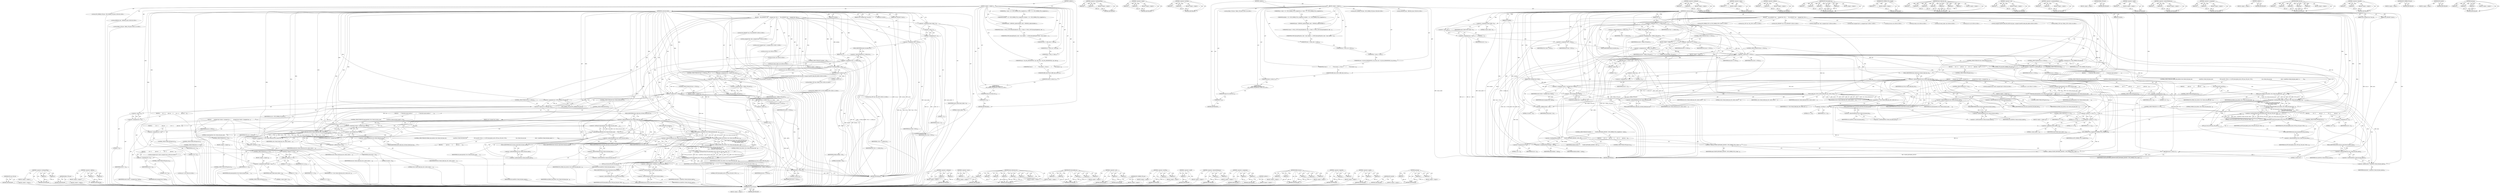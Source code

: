 digraph "memcmp" {
vulnerable_334 [label=<(METHOD,EVP_aes_256_cbc)>];
vulnerable_335 [label=<(BLOCK,&lt;empty&gt;,&lt;empty&gt;)>];
vulnerable_336 [label=<(METHOD_RETURN,ANY)>];
vulnerable_310 [label=<(METHOD,&lt;operator&gt;.lessEqualsThan)>];
vulnerable_311 [label=<(PARAM,p1)>];
vulnerable_312 [label=<(PARAM,p2)>];
vulnerable_313 [label=<(BLOCK,&lt;empty&gt;,&lt;empty&gt;)>];
vulnerable_314 [label=<(METHOD_RETURN,ANY)>];
vulnerable_259 [label=<(METHOD,HMAC_CTX_new)>];
vulnerable_260 [label=<(BLOCK,&lt;empty&gt;,&lt;empty&gt;)>];
vulnerable_261 [label=<(METHOD_RETURN,ANY)>];
vulnerable_285 [label=<(METHOD,&lt;operator&gt;.addition)>];
vulnerable_286 [label=<(PARAM,p1)>];
vulnerable_287 [label=<(PARAM,p2)>];
vulnerable_288 [label=<(BLOCK,&lt;empty&gt;,&lt;empty&gt;)>];
vulnerable_289 [label=<(METHOD_RETURN,ANY)>];
vulnerable_6 [label=<(METHOD,&lt;global&gt;)<SUB>1</SUB>>];
vulnerable_7 [label=<(BLOCK,&lt;empty&gt;,&lt;empty&gt;)<SUB>1</SUB>>];
vulnerable_8 [label=<(METHOD,tls_decrypt_ticket)<SUB>1</SUB>>];
vulnerable_9 [label=<(PARAM,SSL *s)<SUB>1</SUB>>];
vulnerable_10 [label=<(PARAM,const unsigned char *etick)<SUB>1</SUB>>];
vulnerable_11 [label=<(PARAM,int eticklen)<SUB>2</SUB>>];
vulnerable_12 [label=<(PARAM,const unsigned char *sess_id)<SUB>2</SUB>>];
vulnerable_13 [label=<(PARAM,int sesslen)<SUB>3</SUB>>];
vulnerable_14 [label=<(PARAM,SSL_SESSION **psess)<SUB>3</SUB>>];
vulnerable_15 [label=<(BLOCK,{
    SSL_SESSION *sess;
    unsigned char *sde...,{
    SSL_SESSION *sess;
    unsigned char *sde...)<SUB>4</SUB>>];
vulnerable_16 [label="<(LOCAL,SSL_SESSION* sess: SSL_SESSION*)<SUB>5</SUB>>"];
vulnerable_17 [label="<(LOCAL,unsigned char* sdec: unsigned char*)<SUB>6</SUB>>"];
vulnerable_18 [label="<(LOCAL,const unsigned char* p: unsigned char*)<SUB>7</SUB>>"];
vulnerable_19 [label="<(LOCAL,int slen: int)<SUB>8</SUB>>"];
vulnerable_20 [label="<(LOCAL,int mlen: int)<SUB>8</SUB>>"];
vulnerable_21 [label="<(LOCAL,int renew_ticket: int)<SUB>8</SUB>>"];
vulnerable_22 [label="<(LOCAL,int ret: int)<SUB>8</SUB>>"];
vulnerable_23 [label=<(&lt;operator&gt;.assignment,renew_ticket = 0)<SUB>8</SUB>>];
vulnerable_24 [label=<(IDENTIFIER,renew_ticket,renew_ticket = 0)<SUB>8</SUB>>];
vulnerable_25 [label=<(LITERAL,0,renew_ticket = 0)<SUB>8</SUB>>];
vulnerable_26 [label=<(&lt;operator&gt;.assignment,ret = -1)<SUB>8</SUB>>];
vulnerable_27 [label=<(IDENTIFIER,ret,ret = -1)<SUB>8</SUB>>];
vulnerable_28 [label=<(&lt;operator&gt;.minus,-1)<SUB>8</SUB>>];
vulnerable_29 [label=<(LITERAL,1,-1)<SUB>8</SUB>>];
vulnerable_30 [label="<(LOCAL,unsigned char[EVP_MAX_MD_SIZE] tick_hmac: unsigned char[EVP_MAX_MD_SIZE])<SUB>9</SUB>>"];
vulnerable_31 [label="<(LOCAL,HMAC_CTX* hctx: HMAC_CTX*)<SUB>10</SUB>>"];
vulnerable_32 [label=<(&lt;operator&gt;.assignment,*hctx = NULL)<SUB>10</SUB>>];
vulnerable_33 [label=<(IDENTIFIER,hctx,*hctx = NULL)<SUB>10</SUB>>];
vulnerable_34 [label=<(IDENTIFIER,NULL,*hctx = NULL)<SUB>10</SUB>>];
vulnerable_35 [label="<(LOCAL,EVP_CIPHER_CTX* ctx: EVP_CIPHER_CTX*)<SUB>11</SUB>>"];
vulnerable_36 [label="<(LOCAL,SSL_CTX* tctx: SSL_CTX*)<SUB>12</SUB>>"];
vulnerable_37 [label=<(&lt;operator&gt;.assignment,*tctx = s-&gt;initial_ctx)<SUB>12</SUB>>];
vulnerable_38 [label=<(IDENTIFIER,tctx,*tctx = s-&gt;initial_ctx)<SUB>12</SUB>>];
vulnerable_39 [label=<(&lt;operator&gt;.indirectFieldAccess,s-&gt;initial_ctx)<SUB>12</SUB>>];
vulnerable_40 [label=<(IDENTIFIER,s,*tctx = s-&gt;initial_ctx)<SUB>12</SUB>>];
vulnerable_41 [label=<(FIELD_IDENTIFIER,initial_ctx,initial_ctx)<SUB>12</SUB>>];
vulnerable_42 [label=<(CONTROL_STRUCTURE,IF,if (eticklen &lt; 48))<SUB>14</SUB>>];
vulnerable_43 [label=<(&lt;operator&gt;.lessThan,eticklen &lt; 48)<SUB>14</SUB>>];
vulnerable_44 [label=<(IDENTIFIER,eticklen,eticklen &lt; 48)<SUB>14</SUB>>];
vulnerable_45 [label=<(LITERAL,48,eticklen &lt; 48)<SUB>14</SUB>>];
vulnerable_46 [label=<(BLOCK,&lt;empty&gt;,&lt;empty&gt;)<SUB>15</SUB>>];
vulnerable_47 [label=<(RETURN,return 2;,return 2;)<SUB>15</SUB>>];
vulnerable_48 [label=<(LITERAL,2,return 2;)<SUB>15</SUB>>];
vulnerable_49 [label=<(&lt;operator&gt;.assignment,hctx = HMAC_CTX_new())<SUB>17</SUB>>];
vulnerable_50 [label=<(IDENTIFIER,hctx,hctx = HMAC_CTX_new())<SUB>17</SUB>>];
vulnerable_51 [label=<(HMAC_CTX_new,HMAC_CTX_new())<SUB>17</SUB>>];
vulnerable_52 [label=<(CONTROL_STRUCTURE,IF,if (hctx == NULL))<SUB>18</SUB>>];
vulnerable_53 [label=<(&lt;operator&gt;.equals,hctx == NULL)<SUB>18</SUB>>];
vulnerable_54 [label=<(IDENTIFIER,hctx,hctx == NULL)<SUB>18</SUB>>];
vulnerable_55 [label=<(IDENTIFIER,NULL,hctx == NULL)<SUB>18</SUB>>];
vulnerable_56 [label=<(BLOCK,&lt;empty&gt;,&lt;empty&gt;)<SUB>19</SUB>>];
vulnerable_57 [label=<(&lt;operator&gt;.assignment,hctx = HMAC_CTX_new())<SUB>19</SUB>>];
vulnerable_58 [label=<(IDENTIFIER,hctx,hctx = HMAC_CTX_new())<SUB>19</SUB>>];
vulnerable_59 [label=<(HMAC_CTX_new,HMAC_CTX_new())<SUB>19</SUB>>];
vulnerable_60 [label=<(CONTROL_STRUCTURE,IF,if (hctx == NULL))<SUB>20</SUB>>];
vulnerable_61 [label=<(&lt;operator&gt;.equals,hctx == NULL)<SUB>20</SUB>>];
vulnerable_62 [label=<(IDENTIFIER,hctx,hctx == NULL)<SUB>20</SUB>>];
vulnerable_63 [label=<(IDENTIFIER,NULL,hctx == NULL)<SUB>20</SUB>>];
vulnerable_64 [label=<(BLOCK,&lt;empty&gt;,&lt;empty&gt;)<SUB>21</SUB>>];
vulnerable_65 [label=<(RETURN,return -2;,return -2;)<SUB>21</SUB>>];
vulnerable_66 [label=<(&lt;operator&gt;.minus,-2)<SUB>21</SUB>>];
vulnerable_67 [label=<(LITERAL,2,-2)<SUB>21</SUB>>];
vulnerable_68 [label=<(&lt;operator&gt;.assignment,ctx = EVP_CIPHER_CTX_new())<SUB>22</SUB>>];
vulnerable_69 [label=<(IDENTIFIER,ctx,ctx = EVP_CIPHER_CTX_new())<SUB>22</SUB>>];
vulnerable_70 [label=<(EVP_CIPHER_CTX_new,EVP_CIPHER_CTX_new())<SUB>22</SUB>>];
vulnerable_71 [label=<(CONTROL_STRUCTURE,IF,if (ctx == NULL))<SUB>23</SUB>>];
vulnerable_72 [label=<(&lt;operator&gt;.equals,ctx == NULL)<SUB>23</SUB>>];
vulnerable_73 [label=<(IDENTIFIER,ctx,ctx == NULL)<SUB>23</SUB>>];
vulnerable_74 [label=<(IDENTIFIER,NULL,ctx == NULL)<SUB>23</SUB>>];
vulnerable_75 [label=<(BLOCK,{
        ret = -2;
        goto err;
    },{
        ret = -2;
        goto err;
    })<SUB>23</SUB>>];
vulnerable_76 [label=<(&lt;operator&gt;.assignment,ret = -2)<SUB>24</SUB>>];
vulnerable_77 [label=<(IDENTIFIER,ret,ret = -2)<SUB>24</SUB>>];
vulnerable_78 [label=<(&lt;operator&gt;.minus,-2)<SUB>24</SUB>>];
vulnerable_79 [label=<(LITERAL,2,-2)<SUB>24</SUB>>];
vulnerable_80 [label=<(CONTROL_STRUCTURE,GOTO,goto err;)<SUB>25</SUB>>];
vulnerable_81 [label=<(CONTROL_STRUCTURE,IF,if (tctx-&gt;tlsext_ticket_key_cb))<SUB>27</SUB>>];
vulnerable_82 [label=<(&lt;operator&gt;.indirectFieldAccess,tctx-&gt;tlsext_ticket_key_cb)<SUB>27</SUB>>];
vulnerable_83 [label=<(IDENTIFIER,tctx,if (tctx-&gt;tlsext_ticket_key_cb))<SUB>27</SUB>>];
vulnerable_84 [label=<(FIELD_IDENTIFIER,tlsext_ticket_key_cb,tlsext_ticket_key_cb)<SUB>27</SUB>>];
vulnerable_85 [label=<(BLOCK,{
        unsigned char *nctick = (unsigned cha...,{
        unsigned char *nctick = (unsigned cha...)<SUB>27</SUB>>];
vulnerable_86 [label="<(LOCAL,unsigned char* nctick: unsigned char*)<SUB>28</SUB>>"];
vulnerable_87 [label=<(&lt;operator&gt;.assignment,*nctick = (unsigned char *)etick)<SUB>28</SUB>>];
vulnerable_88 [label=<(IDENTIFIER,nctick,*nctick = (unsigned char *)etick)<SUB>28</SUB>>];
vulnerable_89 [label=<(&lt;operator&gt;.cast,(unsigned char *)etick)<SUB>28</SUB>>];
vulnerable_90 [label=<(UNKNOWN,unsigned char *,unsigned char *)<SUB>28</SUB>>];
vulnerable_91 [label=<(IDENTIFIER,etick,(unsigned char *)etick)<SUB>28</SUB>>];
vulnerable_92 [label="<(LOCAL,int rv: int)<SUB>29</SUB>>"];
vulnerable_93 [label=<(&lt;operator&gt;.assignment,rv = tctx-&gt;tlsext_ticket_key_cb(s, nctick, ncti...)<SUB>29</SUB>>];
vulnerable_94 [label=<(IDENTIFIER,rv,rv = tctx-&gt;tlsext_ticket_key_cb(s, nctick, ncti...)<SUB>29</SUB>>];
vulnerable_95 [label=<(tlsext_ticket_key_cb,tctx-&gt;tlsext_ticket_key_cb(s, nctick, nctick + ...)<SUB>29</SUB>>];
vulnerable_96 [label=<(&lt;operator&gt;.indirectFieldAccess,tctx-&gt;tlsext_ticket_key_cb)<SUB>29</SUB>>];
vulnerable_97 [label=<(IDENTIFIER,tctx,tctx-&gt;tlsext_ticket_key_cb(s, nctick, nctick + ...)<SUB>29</SUB>>];
vulnerable_98 [label=<(FIELD_IDENTIFIER,tlsext_ticket_key_cb,tlsext_ticket_key_cb)<SUB>29</SUB>>];
vulnerable_99 [label=<(IDENTIFIER,s,tctx-&gt;tlsext_ticket_key_cb(s, nctick, nctick + ...)<SUB>29</SUB>>];
vulnerable_100 [label=<(IDENTIFIER,nctick,tctx-&gt;tlsext_ticket_key_cb(s, nctick, nctick + ...)<SUB>29</SUB>>];
vulnerable_101 [label=<(&lt;operator&gt;.addition,nctick + 16)<SUB>29</SUB>>];
vulnerable_102 [label=<(IDENTIFIER,nctick,nctick + 16)<SUB>29</SUB>>];
vulnerable_103 [label=<(LITERAL,16,nctick + 16)<SUB>29</SUB>>];
vulnerable_104 [label=<(IDENTIFIER,ctx,tctx-&gt;tlsext_ticket_key_cb(s, nctick, nctick + ...)<SUB>30</SUB>>];
vulnerable_105 [label=<(IDENTIFIER,hctx,tctx-&gt;tlsext_ticket_key_cb(s, nctick, nctick + ...)<SUB>30</SUB>>];
vulnerable_106 [label=<(LITERAL,0,tctx-&gt;tlsext_ticket_key_cb(s, nctick, nctick + ...)<SUB>30</SUB>>];
vulnerable_107 [label=<(CONTROL_STRUCTURE,IF,if (rv &lt; 0))<SUB>31</SUB>>];
vulnerable_108 [label=<(&lt;operator&gt;.lessThan,rv &lt; 0)<SUB>31</SUB>>];
vulnerable_109 [label=<(IDENTIFIER,rv,rv &lt; 0)<SUB>31</SUB>>];
vulnerable_110 [label=<(LITERAL,0,rv &lt; 0)<SUB>31</SUB>>];
vulnerable_111 [label=<(BLOCK,&lt;empty&gt;,&lt;empty&gt;)<SUB>32</SUB>>];
vulnerable_112 [label=<(CONTROL_STRUCTURE,GOTO,goto err;)<SUB>32</SUB>>];
vulnerable_113 [label=<(CONTROL_STRUCTURE,IF,if (rv == 0))<SUB>33</SUB>>];
vulnerable_114 [label=<(&lt;operator&gt;.equals,rv == 0)<SUB>33</SUB>>];
vulnerable_115 [label=<(IDENTIFIER,rv,rv == 0)<SUB>33</SUB>>];
vulnerable_116 [label=<(LITERAL,0,rv == 0)<SUB>33</SUB>>];
vulnerable_117 [label=<(BLOCK,{
            ret = 2;
            goto err;
  ...,{
            ret = 2;
            goto err;
  ...)<SUB>33</SUB>>];
vulnerable_118 [label=<(&lt;operator&gt;.assignment,ret = 2)<SUB>34</SUB>>];
vulnerable_119 [label=<(IDENTIFIER,ret,ret = 2)<SUB>34</SUB>>];
vulnerable_120 [label=<(LITERAL,2,ret = 2)<SUB>34</SUB>>];
vulnerable_121 [label=<(CONTROL_STRUCTURE,GOTO,goto err;)<SUB>35</SUB>>];
vulnerable_122 [label=<(CONTROL_STRUCTURE,IF,if (rv == 2))<SUB>37</SUB>>];
vulnerable_123 [label=<(&lt;operator&gt;.equals,rv == 2)<SUB>37</SUB>>];
vulnerable_124 [label=<(IDENTIFIER,rv,rv == 2)<SUB>37</SUB>>];
vulnerable_125 [label=<(LITERAL,2,rv == 2)<SUB>37</SUB>>];
vulnerable_126 [label=<(BLOCK,&lt;empty&gt;,&lt;empty&gt;)<SUB>38</SUB>>];
vulnerable_127 [label=<(&lt;operator&gt;.assignment,renew_ticket = 1)<SUB>38</SUB>>];
vulnerable_128 [label=<(IDENTIFIER,renew_ticket,renew_ticket = 1)<SUB>38</SUB>>];
vulnerable_129 [label=<(LITERAL,1,renew_ticket = 1)<SUB>38</SUB>>];
vulnerable_130 [label=<(CONTROL_STRUCTURE,ELSE,else)<SUB>39</SUB>>];
vulnerable_131 [label=<(BLOCK,{
        /* Check key name matches */
        ...,{
        /* Check key name matches */
        ...)<SUB>39</SUB>>];
vulnerable_132 [label=<(CONTROL_STRUCTURE,IF,if (memcmp(etick, tctx-&gt;tlsext_tick_key_name,
                   sizeof(tctx-&gt;tlsext_tick_key_name)) != 0))<SUB>41</SUB>>];
vulnerable_133 [label=<(&lt;operator&gt;.notEquals,memcmp(etick, tctx-&gt;tlsext_tick_key_name,
     ...)<SUB>41</SUB>>];
vulnerable_134 [label=<(memcmp,memcmp(etick, tctx-&gt;tlsext_tick_key_name,
     ...)<SUB>41</SUB>>];
vulnerable_135 [label=<(IDENTIFIER,etick,memcmp(etick, tctx-&gt;tlsext_tick_key_name,
     ...)<SUB>41</SUB>>];
vulnerable_136 [label=<(&lt;operator&gt;.indirectFieldAccess,tctx-&gt;tlsext_tick_key_name)<SUB>41</SUB>>];
vulnerable_137 [label=<(IDENTIFIER,tctx,memcmp(etick, tctx-&gt;tlsext_tick_key_name,
     ...)<SUB>41</SUB>>];
vulnerable_138 [label=<(FIELD_IDENTIFIER,tlsext_tick_key_name,tlsext_tick_key_name)<SUB>41</SUB>>];
vulnerable_139 [label=<(&lt;operator&gt;.sizeOf,sizeof(tctx-&gt;tlsext_tick_key_name))<SUB>42</SUB>>];
vulnerable_140 [label=<(&lt;operator&gt;.indirectFieldAccess,tctx-&gt;tlsext_tick_key_name)<SUB>42</SUB>>];
vulnerable_141 [label=<(IDENTIFIER,tctx,sizeof(tctx-&gt;tlsext_tick_key_name))<SUB>42</SUB>>];
vulnerable_142 [label=<(FIELD_IDENTIFIER,tlsext_tick_key_name,tlsext_tick_key_name)<SUB>42</SUB>>];
vulnerable_143 [label=<(LITERAL,0,memcmp(etick, tctx-&gt;tlsext_tick_key_name,
     ...)<SUB>42</SUB>>];
vulnerable_144 [label=<(BLOCK,{
            ret = 2;
            goto err;
  ...,{
            ret = 2;
            goto err;
  ...)<SUB>42</SUB>>];
vulnerable_145 [label=<(&lt;operator&gt;.assignment,ret = 2)<SUB>43</SUB>>];
vulnerable_146 [label=<(IDENTIFIER,ret,ret = 2)<SUB>43</SUB>>];
vulnerable_147 [label=<(LITERAL,2,ret = 2)<SUB>43</SUB>>];
vulnerable_148 [label=<(CONTROL_STRUCTURE,GOTO,goto err;)<SUB>44</SUB>>];
vulnerable_149 [label=<(CONTROL_STRUCTURE,IF,if (HMAC_Init_ex(hctx, tctx-&gt;tlsext_tick_hmac_key,
                         sizeof(tctx-&gt;tlsext_tick_hmac_key),
                         EVP_sha256(), NULL) &lt;= 0
| EVP_DecryptInit_ex(ctx, EVP_aes_256_cbc(), NULL,
                                  tctx-&gt;tlsext_tick_aes_key,
                                  etick + sizeof(tctx-&gt;tlsext_tick_key_name)) &lt;=
            0))<SUB>46</SUB>>];
vulnerable_150 [label=<(&lt;operator&gt;.logicalOr,HMAC_Init_ex(hctx, tctx-&gt;tlsext_tick_hmac_key,
...)<SUB>46</SUB>>];
vulnerable_151 [label=<(&lt;operator&gt;.lessEqualsThan,HMAC_Init_ex(hctx, tctx-&gt;tlsext_tick_hmac_key,
...)<SUB>46</SUB>>];
vulnerable_152 [label=<(HMAC_Init_ex,HMAC_Init_ex(hctx, tctx-&gt;tlsext_tick_hmac_key,
...)<SUB>46</SUB>>];
vulnerable_153 [label=<(IDENTIFIER,hctx,HMAC_Init_ex(hctx, tctx-&gt;tlsext_tick_hmac_key,
...)<SUB>46</SUB>>];
vulnerable_154 [label=<(&lt;operator&gt;.indirectFieldAccess,tctx-&gt;tlsext_tick_hmac_key)<SUB>46</SUB>>];
vulnerable_155 [label=<(IDENTIFIER,tctx,HMAC_Init_ex(hctx, tctx-&gt;tlsext_tick_hmac_key,
...)<SUB>46</SUB>>];
vulnerable_156 [label=<(FIELD_IDENTIFIER,tlsext_tick_hmac_key,tlsext_tick_hmac_key)<SUB>46</SUB>>];
vulnerable_157 [label=<(&lt;operator&gt;.sizeOf,sizeof(tctx-&gt;tlsext_tick_hmac_key))<SUB>47</SUB>>];
vulnerable_158 [label=<(&lt;operator&gt;.indirectFieldAccess,tctx-&gt;tlsext_tick_hmac_key)<SUB>47</SUB>>];
vulnerable_159 [label=<(IDENTIFIER,tctx,sizeof(tctx-&gt;tlsext_tick_hmac_key))<SUB>47</SUB>>];
vulnerable_160 [label=<(FIELD_IDENTIFIER,tlsext_tick_hmac_key,tlsext_tick_hmac_key)<SUB>47</SUB>>];
vulnerable_161 [label=<(EVP_sha256,EVP_sha256())<SUB>48</SUB>>];
vulnerable_162 [label=<(IDENTIFIER,NULL,HMAC_Init_ex(hctx, tctx-&gt;tlsext_tick_hmac_key,
...)<SUB>48</SUB>>];
vulnerable_163 [label=<(LITERAL,0,HMAC_Init_ex(hctx, tctx-&gt;tlsext_tick_hmac_key,
...)<SUB>48</SUB>>];
vulnerable_164 [label=<(&lt;operator&gt;.lessEqualsThan,EVP_DecryptInit_ex(ctx, EVP_aes_256_cbc(), NULL...)<SUB>49</SUB>>];
vulnerable_165 [label=<(EVP_DecryptInit_ex,EVP_DecryptInit_ex(ctx, EVP_aes_256_cbc(), NULL...)<SUB>49</SUB>>];
vulnerable_166 [label=<(IDENTIFIER,ctx,EVP_DecryptInit_ex(ctx, EVP_aes_256_cbc(), NULL...)<SUB>49</SUB>>];
vulnerable_167 [label=<(EVP_aes_256_cbc,EVP_aes_256_cbc())<SUB>49</SUB>>];
vulnerable_168 [label=<(IDENTIFIER,NULL,EVP_DecryptInit_ex(ctx, EVP_aes_256_cbc(), NULL...)<SUB>49</SUB>>];
vulnerable_169 [label=<(&lt;operator&gt;.indirectFieldAccess,tctx-&gt;tlsext_tick_aes_key)<SUB>50</SUB>>];
vulnerable_170 [label=<(IDENTIFIER,tctx,EVP_DecryptInit_ex(ctx, EVP_aes_256_cbc(), NULL...)<SUB>50</SUB>>];
vulnerable_171 [label=<(FIELD_IDENTIFIER,tlsext_tick_aes_key,tlsext_tick_aes_key)<SUB>50</SUB>>];
vulnerable_172 [label=<(&lt;operator&gt;.addition,etick + sizeof(tctx-&gt;tlsext_tick_key_name))<SUB>51</SUB>>];
vulnerable_173 [label=<(IDENTIFIER,etick,etick + sizeof(tctx-&gt;tlsext_tick_key_name))<SUB>51</SUB>>];
vulnerable_174 [label=<(&lt;operator&gt;.sizeOf,sizeof(tctx-&gt;tlsext_tick_key_name))<SUB>51</SUB>>];
vulnerable_175 [label=<(&lt;operator&gt;.indirectFieldAccess,tctx-&gt;tlsext_tick_key_name)<SUB>51</SUB>>];
vulnerable_176 [label=<(IDENTIFIER,tctx,sizeof(tctx-&gt;tlsext_tick_key_name))<SUB>51</SUB>>];
vulnerable_177 [label=<(FIELD_IDENTIFIER,tlsext_tick_key_name,tlsext_tick_key_name)<SUB>51</SUB>>];
vulnerable_178 [label=<(LITERAL,0,EVP_DecryptInit_ex(ctx, EVP_aes_256_cbc(), NULL...)<SUB>52</SUB>>];
vulnerable_179 [label=<(BLOCK,{
            goto err;
        },{
            goto err;
        })<SUB>52</SUB>>];
vulnerable_180 [label=<(CONTROL_STRUCTURE,GOTO,goto err;)<SUB>53</SUB>>];
vulnerable_181 [label=<(RETURN,return 2;,return 2;)<SUB>67</SUB>>];
vulnerable_182 [label=<(LITERAL,2,return 2;)<SUB>67</SUB>>];
vulnerable_183 [label=<(METHOD_RETURN,int)<SUB>1</SUB>>];
vulnerable_185 [label=<(UNKNOWN,p = etick + 16 + EVP_CIPHER_CTX_iv_length(ctx);,p = etick + 16 + EVP_CIPHER_CTX_iv_length(ctx);)<SUB>71</SUB>>];
vulnerable_186 [label=<(UNKNOWN,eticklen -= 16 + EVP_CIPHER_CTX_iv_length(ctx);,eticklen -= 16 + EVP_CIPHER_CTX_iv_length(ctx);)<SUB>72</SUB>>];
vulnerable_187 [label=<(UNKNOWN,sdec = OPENSSL_malloc(eticklen);,sdec = OPENSSL_malloc(eticklen);)<SUB>73</SUB>>];
vulnerable_188 [label=<(UNKNOWN,if (sdec == NULL || EVP_DecryptUpdate(ctx, sdec...,if (sdec == NULL || EVP_DecryptUpdate(ctx, sdec...)<SUB>74</SUB>>];
vulnerable_189 [label=<(UNKNOWN,if (EVP_DecryptFinal(ctx, sdec + slen, &amp;mlen) &lt;...,if (EVP_DecryptFinal(ctx, sdec + slen, &amp;mlen) &lt;...)<SUB>79</SUB>>];
vulnerable_190 [label=<(UNKNOWN,slen += mlen;,slen += mlen;)<SUB>84</SUB>>];
vulnerable_191 [label="<(LOCAL,EVP_CIPHER_CTX_free : EVP_CIPHER_CTX_free)<SUB>85</SUB>>"];
vulnerable_192 [label=<(UNKNOWN,ctx = NULL;,ctx = NULL;)<SUB>86</SUB>>];
vulnerable_193 [label=<(UNKNOWN,p = sdec;,p = sdec;)<SUB>87</SUB>>];
vulnerable_194 [label=<(UNKNOWN,sess = d2i_SSL_SESSION(NULL, &amp;p, slen);,sess = d2i_SSL_SESSION(NULL, &amp;p, slen);)<SUB>89</SUB>>];
vulnerable_195 [label="<(LOCAL,OPENSSL_free : OPENSSL_free)<SUB>90</SUB>>"];
vulnerable_196 [label=<(UNKNOWN,if (sess) {
        /*
         * The session I...,if (sess) {
        /*
         * The session I...)<SUB>91</SUB>>];
vulnerable_197 [label=<(UNKNOWN,ERR_clear_error();,ERR_clear_error();)<SUB>107</SUB>>];
vulnerable_198 [label=<(UNKNOWN,return 2;,return 2;)<SUB>111</SUB>>];
vulnerable_199 [label="<(UNKNOWN,err:
    EVP_CIPHER_CTX_free(ctx);,err:
    EVP_CIPHER_CTX_free(ctx);)<SUB>112</SUB>>"];
vulnerable_200 [label="<(LOCAL,HMAC_CTX_free : HMAC_CTX_free)<SUB>114</SUB>>"];
vulnerable_201 [label=<(UNKNOWN,return ret;,return ret;)<SUB>115</SUB>>];
vulnerable_202 [label=<(UNKNOWN,},})<SUB>116</SUB>>];
vulnerable_203 [label=<(METHOD_RETURN,ANY)<SUB>1</SUB>>];
vulnerable_290 [label=<(METHOD,&lt;operator&gt;.notEquals)>];
vulnerable_291 [label=<(PARAM,p1)>];
vulnerable_292 [label=<(PARAM,p2)>];
vulnerable_293 [label=<(BLOCK,&lt;empty&gt;,&lt;empty&gt;)>];
vulnerable_294 [label=<(METHOD_RETURN,ANY)>];
vulnerable_245 [label=<(METHOD,&lt;operator&gt;.minus)>];
vulnerable_246 [label=<(PARAM,p1)>];
vulnerable_247 [label=<(BLOCK,&lt;empty&gt;,&lt;empty&gt;)>];
vulnerable_248 [label=<(METHOD_RETURN,ANY)>];
vulnerable_275 [label=<(METHOD,tlsext_ticket_key_cb)>];
vulnerable_276 [label=<(PARAM,p1)>];
vulnerable_277 [label=<(PARAM,p2)>];
vulnerable_278 [label=<(PARAM,p3)>];
vulnerable_279 [label=<(PARAM,p4)>];
vulnerable_280 [label=<(PARAM,p5)>];
vulnerable_281 [label=<(PARAM,p6)>];
vulnerable_282 [label=<(PARAM,p7)>];
vulnerable_283 [label=<(BLOCK,&lt;empty&gt;,&lt;empty&gt;)>];
vulnerable_284 [label=<(METHOD_RETURN,ANY)>];
vulnerable_326 [label=<(METHOD,EVP_DecryptInit_ex)>];
vulnerable_327 [label=<(PARAM,p1)>];
vulnerable_328 [label=<(PARAM,p2)>];
vulnerable_329 [label=<(PARAM,p3)>];
vulnerable_330 [label=<(PARAM,p4)>];
vulnerable_331 [label=<(PARAM,p5)>];
vulnerable_332 [label=<(BLOCK,&lt;empty&gt;,&lt;empty&gt;)>];
vulnerable_333 [label=<(METHOD_RETURN,ANY)>];
vulnerable_270 [label=<(METHOD,&lt;operator&gt;.cast)>];
vulnerable_271 [label=<(PARAM,p1)>];
vulnerable_272 [label=<(PARAM,p2)>];
vulnerable_273 [label=<(BLOCK,&lt;empty&gt;,&lt;empty&gt;)>];
vulnerable_274 [label=<(METHOD_RETURN,ANY)>];
vulnerable_267 [label=<(METHOD,EVP_CIPHER_CTX_new)>];
vulnerable_268 [label=<(BLOCK,&lt;empty&gt;,&lt;empty&gt;)>];
vulnerable_269 [label=<(METHOD_RETURN,ANY)>];
vulnerable_254 [label=<(METHOD,&lt;operator&gt;.lessThan)>];
vulnerable_255 [label=<(PARAM,p1)>];
vulnerable_256 [label=<(PARAM,p2)>];
vulnerable_257 [label=<(BLOCK,&lt;empty&gt;,&lt;empty&gt;)>];
vulnerable_258 [label=<(METHOD_RETURN,ANY)>];
vulnerable_301 [label=<(METHOD,&lt;operator&gt;.sizeOf)>];
vulnerable_302 [label=<(PARAM,p1)>];
vulnerable_303 [label=<(BLOCK,&lt;empty&gt;,&lt;empty&gt;)>];
vulnerable_304 [label=<(METHOD_RETURN,ANY)>];
vulnerable_249 [label=<(METHOD,&lt;operator&gt;.indirectFieldAccess)>];
vulnerable_250 [label=<(PARAM,p1)>];
vulnerable_251 [label=<(PARAM,p2)>];
vulnerable_252 [label=<(BLOCK,&lt;empty&gt;,&lt;empty&gt;)>];
vulnerable_253 [label=<(METHOD_RETURN,ANY)>];
vulnerable_240 [label=<(METHOD,&lt;operator&gt;.assignment)>];
vulnerable_241 [label=<(PARAM,p1)>];
vulnerable_242 [label=<(PARAM,p2)>];
vulnerable_243 [label=<(BLOCK,&lt;empty&gt;,&lt;empty&gt;)>];
vulnerable_244 [label=<(METHOD_RETURN,ANY)>];
vulnerable_234 [label=<(METHOD,&lt;global&gt;)<SUB>1</SUB>>];
vulnerable_235 [label=<(BLOCK,&lt;empty&gt;,&lt;empty&gt;)>];
vulnerable_236 [label=<(METHOD_RETURN,ANY)>];
vulnerable_315 [label=<(METHOD,HMAC_Init_ex)>];
vulnerable_316 [label=<(PARAM,p1)>];
vulnerable_317 [label=<(PARAM,p2)>];
vulnerable_318 [label=<(PARAM,p3)>];
vulnerable_319 [label=<(PARAM,p4)>];
vulnerable_320 [label=<(PARAM,p5)>];
vulnerable_321 [label=<(BLOCK,&lt;empty&gt;,&lt;empty&gt;)>];
vulnerable_322 [label=<(METHOD_RETURN,ANY)>];
vulnerable_305 [label=<(METHOD,&lt;operator&gt;.logicalOr)>];
vulnerable_306 [label=<(PARAM,p1)>];
vulnerable_307 [label=<(PARAM,p2)>];
vulnerable_308 [label=<(BLOCK,&lt;empty&gt;,&lt;empty&gt;)>];
vulnerable_309 [label=<(METHOD_RETURN,ANY)>];
vulnerable_262 [label=<(METHOD,&lt;operator&gt;.equals)>];
vulnerable_263 [label=<(PARAM,p1)>];
vulnerable_264 [label=<(PARAM,p2)>];
vulnerable_265 [label=<(BLOCK,&lt;empty&gt;,&lt;empty&gt;)>];
vulnerable_266 [label=<(METHOD_RETURN,ANY)>];
vulnerable_323 [label=<(METHOD,EVP_sha256)>];
vulnerable_324 [label=<(BLOCK,&lt;empty&gt;,&lt;empty&gt;)>];
vulnerable_325 [label=<(METHOD_RETURN,ANY)>];
vulnerable_295 [label=<(METHOD,memcmp)>];
vulnerable_296 [label=<(PARAM,p1)>];
vulnerable_297 [label=<(PARAM,p2)>];
vulnerable_298 [label=<(PARAM,p3)>];
vulnerable_299 [label=<(BLOCK,&lt;empty&gt;,&lt;empty&gt;)>];
vulnerable_300 [label=<(METHOD_RETURN,ANY)>];
fixed_344 [label=<(METHOD,EVP_aes_256_cbc)>];
fixed_345 [label=<(BLOCK,&lt;empty&gt;,&lt;empty&gt;)>];
fixed_346 [label=<(METHOD_RETURN,ANY)>];
fixed_320 [label=<(METHOD,&lt;operator&gt;.lessEqualsThan)>];
fixed_321 [label=<(PARAM,p1)>];
fixed_322 [label=<(PARAM,p2)>];
fixed_323 [label=<(BLOCK,&lt;empty&gt;,&lt;empty&gt;)>];
fixed_324 [label=<(METHOD_RETURN,ANY)>];
fixed_267 [label=<(METHOD,&lt;operator&gt;.equals)>];
fixed_268 [label=<(PARAM,p1)>];
fixed_269 [label=<(PARAM,p2)>];
fixed_270 [label=<(BLOCK,&lt;empty&gt;,&lt;empty&gt;)>];
fixed_271 [label=<(METHOD_RETURN,ANY)>];
fixed_295 [label=<(METHOD,&lt;operator&gt;.lessThan)>];
fixed_296 [label=<(PARAM,p1)>];
fixed_297 [label=<(PARAM,p2)>];
fixed_298 [label=<(BLOCK,&lt;empty&gt;,&lt;empty&gt;)>];
fixed_299 [label=<(METHOD_RETURN,ANY)>];
fixed_6 [label=<(METHOD,&lt;global&gt;)<SUB>1</SUB>>];
fixed_7 [label=<(BLOCK,&lt;empty&gt;,&lt;empty&gt;)<SUB>1</SUB>>];
fixed_8 [label=<(METHOD,tls_decrypt_ticket)<SUB>1</SUB>>];
fixed_9 [label=<(PARAM,SSL *s)<SUB>1</SUB>>];
fixed_10 [label=<(PARAM,const unsigned char *etick)<SUB>1</SUB>>];
fixed_11 [label=<(PARAM,int eticklen)<SUB>2</SUB>>];
fixed_12 [label=<(PARAM,const unsigned char *sess_id)<SUB>2</SUB>>];
fixed_13 [label=<(PARAM,int sesslen)<SUB>3</SUB>>];
fixed_14 [label=<(PARAM,SSL_SESSION **psess)<SUB>3</SUB>>];
fixed_15 [label=<(BLOCK,{
    SSL_SESSION *sess;
    unsigned char *sde...,{
    SSL_SESSION *sess;
    unsigned char *sde...)<SUB>4</SUB>>];
fixed_16 [label="<(LOCAL,SSL_SESSION* sess: SSL_SESSION*)<SUB>5</SUB>>"];
fixed_17 [label="<(LOCAL,unsigned char* sdec: unsigned char*)<SUB>6</SUB>>"];
fixed_18 [label="<(LOCAL,const unsigned char* p: unsigned char*)<SUB>7</SUB>>"];
fixed_19 [label="<(LOCAL,int slen: int)<SUB>8</SUB>>"];
fixed_20 [label="<(LOCAL,int mlen: int)<SUB>8</SUB>>"];
fixed_21 [label="<(LOCAL,int renew_ticket: int)<SUB>8</SUB>>"];
fixed_22 [label="<(LOCAL,int ret: int)<SUB>8</SUB>>"];
fixed_23 [label=<(&lt;operator&gt;.assignment,renew_ticket = 0)<SUB>8</SUB>>];
fixed_24 [label=<(IDENTIFIER,renew_ticket,renew_ticket = 0)<SUB>8</SUB>>];
fixed_25 [label=<(LITERAL,0,renew_ticket = 0)<SUB>8</SUB>>];
fixed_26 [label=<(&lt;operator&gt;.assignment,ret = -1)<SUB>8</SUB>>];
fixed_27 [label=<(IDENTIFIER,ret,ret = -1)<SUB>8</SUB>>];
fixed_28 [label=<(&lt;operator&gt;.minus,-1)<SUB>8</SUB>>];
fixed_29 [label=<(LITERAL,1,-1)<SUB>8</SUB>>];
fixed_30 [label="<(LOCAL,unsigned char[EVP_MAX_MD_SIZE] tick_hmac: unsigned char[EVP_MAX_MD_SIZE])<SUB>9</SUB>>"];
fixed_31 [label="<(LOCAL,HMAC_CTX* hctx: HMAC_CTX*)<SUB>10</SUB>>"];
fixed_32 [label=<(&lt;operator&gt;.assignment,*hctx = NULL)<SUB>10</SUB>>];
fixed_33 [label=<(IDENTIFIER,hctx,*hctx = NULL)<SUB>10</SUB>>];
fixed_34 [label=<(IDENTIFIER,NULL,*hctx = NULL)<SUB>10</SUB>>];
fixed_35 [label="<(LOCAL,EVP_CIPHER_CTX* ctx: EVP_CIPHER_CTX*)<SUB>11</SUB>>"];
fixed_36 [label="<(LOCAL,SSL_CTX* tctx: SSL_CTX*)<SUB>12</SUB>>"];
fixed_37 [label=<(&lt;operator&gt;.assignment,*tctx = s-&gt;initial_ctx)<SUB>12</SUB>>];
fixed_38 [label=<(IDENTIFIER,tctx,*tctx = s-&gt;initial_ctx)<SUB>12</SUB>>];
fixed_39 [label=<(&lt;operator&gt;.indirectFieldAccess,s-&gt;initial_ctx)<SUB>12</SUB>>];
fixed_40 [label=<(IDENTIFIER,s,*tctx = s-&gt;initial_ctx)<SUB>12</SUB>>];
fixed_41 [label=<(FIELD_IDENTIFIER,initial_ctx,initial_ctx)<SUB>12</SUB>>];
fixed_42 [label=<(&lt;operator&gt;.assignment,hctx = HMAC_CTX_new())<SUB>15</SUB>>];
fixed_43 [label=<(IDENTIFIER,hctx,hctx = HMAC_CTX_new())<SUB>15</SUB>>];
fixed_44 [label=<(HMAC_CTX_new,HMAC_CTX_new())<SUB>15</SUB>>];
fixed_45 [label=<(CONTROL_STRUCTURE,IF,if (hctx == NULL))<SUB>16</SUB>>];
fixed_46 [label=<(&lt;operator&gt;.equals,hctx == NULL)<SUB>16</SUB>>];
fixed_47 [label=<(IDENTIFIER,hctx,hctx == NULL)<SUB>16</SUB>>];
fixed_48 [label=<(IDENTIFIER,NULL,hctx == NULL)<SUB>16</SUB>>];
fixed_49 [label=<(BLOCK,&lt;empty&gt;,&lt;empty&gt;)<SUB>17</SUB>>];
fixed_50 [label=<(&lt;operator&gt;.assignment,hctx = HMAC_CTX_new())<SUB>17</SUB>>];
fixed_51 [label=<(IDENTIFIER,hctx,hctx = HMAC_CTX_new())<SUB>17</SUB>>];
fixed_52 [label=<(HMAC_CTX_new,HMAC_CTX_new())<SUB>17</SUB>>];
fixed_53 [label=<(CONTROL_STRUCTURE,IF,if (hctx == NULL))<SUB>18</SUB>>];
fixed_54 [label=<(&lt;operator&gt;.equals,hctx == NULL)<SUB>18</SUB>>];
fixed_55 [label=<(IDENTIFIER,hctx,hctx == NULL)<SUB>18</SUB>>];
fixed_56 [label=<(IDENTIFIER,NULL,hctx == NULL)<SUB>18</SUB>>];
fixed_57 [label=<(BLOCK,&lt;empty&gt;,&lt;empty&gt;)<SUB>19</SUB>>];
fixed_58 [label=<(RETURN,return -2;,return -2;)<SUB>19</SUB>>];
fixed_59 [label=<(&lt;operator&gt;.minus,-2)<SUB>19</SUB>>];
fixed_60 [label=<(LITERAL,2,-2)<SUB>19</SUB>>];
fixed_61 [label=<(&lt;operator&gt;.assignment,ctx = EVP_CIPHER_CTX_new())<SUB>20</SUB>>];
fixed_62 [label=<(IDENTIFIER,ctx,ctx = EVP_CIPHER_CTX_new())<SUB>20</SUB>>];
fixed_63 [label=<(EVP_CIPHER_CTX_new,EVP_CIPHER_CTX_new())<SUB>20</SUB>>];
fixed_64 [label=<(CONTROL_STRUCTURE,IF,if (ctx == NULL))<SUB>21</SUB>>];
fixed_65 [label=<(&lt;operator&gt;.equals,ctx == NULL)<SUB>21</SUB>>];
fixed_66 [label=<(IDENTIFIER,ctx,ctx == NULL)<SUB>21</SUB>>];
fixed_67 [label=<(IDENTIFIER,NULL,ctx == NULL)<SUB>21</SUB>>];
fixed_68 [label=<(BLOCK,{
        ret = -2;
        goto err;
    },{
        ret = -2;
        goto err;
    })<SUB>21</SUB>>];
fixed_69 [label=<(&lt;operator&gt;.assignment,ret = -2)<SUB>22</SUB>>];
fixed_70 [label=<(IDENTIFIER,ret,ret = -2)<SUB>22</SUB>>];
fixed_71 [label=<(&lt;operator&gt;.minus,-2)<SUB>22</SUB>>];
fixed_72 [label=<(LITERAL,2,-2)<SUB>22</SUB>>];
fixed_73 [label=<(CONTROL_STRUCTURE,GOTO,goto err;)<SUB>23</SUB>>];
fixed_74 [label=<(CONTROL_STRUCTURE,IF,if (tctx-&gt;tlsext_ticket_key_cb))<SUB>25</SUB>>];
fixed_75 [label=<(&lt;operator&gt;.indirectFieldAccess,tctx-&gt;tlsext_ticket_key_cb)<SUB>25</SUB>>];
fixed_76 [label=<(IDENTIFIER,tctx,if (tctx-&gt;tlsext_ticket_key_cb))<SUB>25</SUB>>];
fixed_77 [label=<(FIELD_IDENTIFIER,tlsext_ticket_key_cb,tlsext_ticket_key_cb)<SUB>25</SUB>>];
fixed_78 [label=<(BLOCK,{
        unsigned char *nctick = (unsigned cha...,{
        unsigned char *nctick = (unsigned cha...)<SUB>25</SUB>>];
fixed_79 [label="<(LOCAL,unsigned char* nctick: unsigned char*)<SUB>26</SUB>>"];
fixed_80 [label=<(&lt;operator&gt;.assignment,*nctick = (unsigned char *)etick)<SUB>26</SUB>>];
fixed_81 [label=<(IDENTIFIER,nctick,*nctick = (unsigned char *)etick)<SUB>26</SUB>>];
fixed_82 [label=<(&lt;operator&gt;.cast,(unsigned char *)etick)<SUB>26</SUB>>];
fixed_83 [label=<(UNKNOWN,unsigned char *,unsigned char *)<SUB>26</SUB>>];
fixed_84 [label=<(IDENTIFIER,etick,(unsigned char *)etick)<SUB>26</SUB>>];
fixed_85 [label="<(LOCAL,int rv: int)<SUB>27</SUB>>"];
fixed_86 [label=<(&lt;operator&gt;.assignment,rv = tctx-&gt;tlsext_ticket_key_cb(s, nctick, ncti...)<SUB>27</SUB>>];
fixed_87 [label=<(IDENTIFIER,rv,rv = tctx-&gt;tlsext_ticket_key_cb(s, nctick, ncti...)<SUB>27</SUB>>];
fixed_88 [label=<(tlsext_ticket_key_cb,tctx-&gt;tlsext_ticket_key_cb(s, nctick, nctick + ...)<SUB>27</SUB>>];
fixed_89 [label=<(&lt;operator&gt;.indirectFieldAccess,tctx-&gt;tlsext_ticket_key_cb)<SUB>27</SUB>>];
fixed_90 [label=<(IDENTIFIER,tctx,tctx-&gt;tlsext_ticket_key_cb(s, nctick, nctick + ...)<SUB>27</SUB>>];
fixed_91 [label=<(FIELD_IDENTIFIER,tlsext_ticket_key_cb,tlsext_ticket_key_cb)<SUB>27</SUB>>];
fixed_92 [label=<(IDENTIFIER,s,tctx-&gt;tlsext_ticket_key_cb(s, nctick, nctick + ...)<SUB>27</SUB>>];
fixed_93 [label=<(IDENTIFIER,nctick,tctx-&gt;tlsext_ticket_key_cb(s, nctick, nctick + ...)<SUB>27</SUB>>];
fixed_94 [label=<(&lt;operator&gt;.addition,nctick + 16)<SUB>27</SUB>>];
fixed_95 [label=<(IDENTIFIER,nctick,nctick + 16)<SUB>27</SUB>>];
fixed_96 [label=<(LITERAL,16,nctick + 16)<SUB>27</SUB>>];
fixed_97 [label=<(IDENTIFIER,ctx,tctx-&gt;tlsext_ticket_key_cb(s, nctick, nctick + ...)<SUB>28</SUB>>];
fixed_98 [label=<(IDENTIFIER,hctx,tctx-&gt;tlsext_ticket_key_cb(s, nctick, nctick + ...)<SUB>28</SUB>>];
fixed_99 [label=<(LITERAL,0,tctx-&gt;tlsext_ticket_key_cb(s, nctick, nctick + ...)<SUB>28</SUB>>];
fixed_100 [label=<(CONTROL_STRUCTURE,IF,if (rv &lt; 0))<SUB>29</SUB>>];
fixed_101 [label=<(&lt;operator&gt;.lessThan,rv &lt; 0)<SUB>29</SUB>>];
fixed_102 [label=<(IDENTIFIER,rv,rv &lt; 0)<SUB>29</SUB>>];
fixed_103 [label=<(LITERAL,0,rv &lt; 0)<SUB>29</SUB>>];
fixed_104 [label=<(BLOCK,&lt;empty&gt;,&lt;empty&gt;)<SUB>30</SUB>>];
fixed_105 [label=<(CONTROL_STRUCTURE,GOTO,goto err;)<SUB>30</SUB>>];
fixed_106 [label=<(CONTROL_STRUCTURE,IF,if (rv == 0))<SUB>31</SUB>>];
fixed_107 [label=<(&lt;operator&gt;.equals,rv == 0)<SUB>31</SUB>>];
fixed_108 [label=<(IDENTIFIER,rv,rv == 0)<SUB>31</SUB>>];
fixed_109 [label=<(LITERAL,0,rv == 0)<SUB>31</SUB>>];
fixed_110 [label=<(BLOCK,{
            ret = 2;
            goto err;
  ...,{
            ret = 2;
            goto err;
  ...)<SUB>31</SUB>>];
fixed_111 [label=<(&lt;operator&gt;.assignment,ret = 2)<SUB>32</SUB>>];
fixed_112 [label=<(IDENTIFIER,ret,ret = 2)<SUB>32</SUB>>];
fixed_113 [label=<(LITERAL,2,ret = 2)<SUB>32</SUB>>];
fixed_114 [label=<(CONTROL_STRUCTURE,GOTO,goto err;)<SUB>33</SUB>>];
fixed_115 [label=<(CONTROL_STRUCTURE,IF,if (rv == 2))<SUB>35</SUB>>];
fixed_116 [label=<(&lt;operator&gt;.equals,rv == 2)<SUB>35</SUB>>];
fixed_117 [label=<(IDENTIFIER,rv,rv == 2)<SUB>35</SUB>>];
fixed_118 [label=<(LITERAL,2,rv == 2)<SUB>35</SUB>>];
fixed_119 [label=<(BLOCK,&lt;empty&gt;,&lt;empty&gt;)<SUB>36</SUB>>];
fixed_120 [label=<(&lt;operator&gt;.assignment,renew_ticket = 1)<SUB>36</SUB>>];
fixed_121 [label=<(IDENTIFIER,renew_ticket,renew_ticket = 1)<SUB>36</SUB>>];
fixed_122 [label=<(LITERAL,1,renew_ticket = 1)<SUB>36</SUB>>];
fixed_123 [label=<(CONTROL_STRUCTURE,ELSE,else)<SUB>37</SUB>>];
fixed_124 [label=<(BLOCK,{
        /* Check key name matches */
        ...,{
        /* Check key name matches */
        ...)<SUB>37</SUB>>];
fixed_125 [label=<(CONTROL_STRUCTURE,IF,if (memcmp(etick, tctx-&gt;tlsext_tick_key_name,
                   sizeof(tctx-&gt;tlsext_tick_key_name)) != 0))<SUB>39</SUB>>];
fixed_126 [label=<(&lt;operator&gt;.notEquals,memcmp(etick, tctx-&gt;tlsext_tick_key_name,
     ...)<SUB>39</SUB>>];
fixed_127 [label=<(memcmp,memcmp(etick, tctx-&gt;tlsext_tick_key_name,
     ...)<SUB>39</SUB>>];
fixed_128 [label=<(IDENTIFIER,etick,memcmp(etick, tctx-&gt;tlsext_tick_key_name,
     ...)<SUB>39</SUB>>];
fixed_129 [label=<(&lt;operator&gt;.indirectFieldAccess,tctx-&gt;tlsext_tick_key_name)<SUB>39</SUB>>];
fixed_130 [label=<(IDENTIFIER,tctx,memcmp(etick, tctx-&gt;tlsext_tick_key_name,
     ...)<SUB>39</SUB>>];
fixed_131 [label=<(FIELD_IDENTIFIER,tlsext_tick_key_name,tlsext_tick_key_name)<SUB>39</SUB>>];
fixed_132 [label=<(&lt;operator&gt;.sizeOf,sizeof(tctx-&gt;tlsext_tick_key_name))<SUB>40</SUB>>];
fixed_133 [label=<(&lt;operator&gt;.indirectFieldAccess,tctx-&gt;tlsext_tick_key_name)<SUB>40</SUB>>];
fixed_134 [label=<(IDENTIFIER,tctx,sizeof(tctx-&gt;tlsext_tick_key_name))<SUB>40</SUB>>];
fixed_135 [label=<(FIELD_IDENTIFIER,tlsext_tick_key_name,tlsext_tick_key_name)<SUB>40</SUB>>];
fixed_136 [label=<(LITERAL,0,memcmp(etick, tctx-&gt;tlsext_tick_key_name,
     ...)<SUB>40</SUB>>];
fixed_137 [label=<(BLOCK,{
            ret = 2;
            goto err;
  ...,{
            ret = 2;
            goto err;
  ...)<SUB>40</SUB>>];
fixed_138 [label=<(&lt;operator&gt;.assignment,ret = 2)<SUB>41</SUB>>];
fixed_139 [label=<(IDENTIFIER,ret,ret = 2)<SUB>41</SUB>>];
fixed_140 [label=<(LITERAL,2,ret = 2)<SUB>41</SUB>>];
fixed_141 [label=<(CONTROL_STRUCTURE,GOTO,goto err;)<SUB>42</SUB>>];
fixed_142 [label=<(CONTROL_STRUCTURE,IF,if (HMAC_Init_ex(hctx, tctx-&gt;tlsext_tick_hmac_key,
                         sizeof(tctx-&gt;tlsext_tick_hmac_key),
                         EVP_sha256(), NULL) &lt;= 0
| EVP_DecryptInit_ex(ctx, EVP_aes_256_cbc(), NULL,
                                  tctx-&gt;tlsext_tick_aes_key,
                                  etick + sizeof(tctx-&gt;tlsext_tick_key_name)) &lt;=
            0))<SUB>44</SUB>>];
fixed_143 [label=<(&lt;operator&gt;.logicalOr,HMAC_Init_ex(hctx, tctx-&gt;tlsext_tick_hmac_key,
...)<SUB>44</SUB>>];
fixed_144 [label=<(&lt;operator&gt;.lessEqualsThan,HMAC_Init_ex(hctx, tctx-&gt;tlsext_tick_hmac_key,
...)<SUB>44</SUB>>];
fixed_145 [label=<(HMAC_Init_ex,HMAC_Init_ex(hctx, tctx-&gt;tlsext_tick_hmac_key,
...)<SUB>44</SUB>>];
fixed_146 [label=<(IDENTIFIER,hctx,HMAC_Init_ex(hctx, tctx-&gt;tlsext_tick_hmac_key,
...)<SUB>44</SUB>>];
fixed_147 [label=<(&lt;operator&gt;.indirectFieldAccess,tctx-&gt;tlsext_tick_hmac_key)<SUB>44</SUB>>];
fixed_148 [label=<(IDENTIFIER,tctx,HMAC_Init_ex(hctx, tctx-&gt;tlsext_tick_hmac_key,
...)<SUB>44</SUB>>];
fixed_149 [label=<(FIELD_IDENTIFIER,tlsext_tick_hmac_key,tlsext_tick_hmac_key)<SUB>44</SUB>>];
fixed_150 [label=<(&lt;operator&gt;.sizeOf,sizeof(tctx-&gt;tlsext_tick_hmac_key))<SUB>45</SUB>>];
fixed_151 [label=<(&lt;operator&gt;.indirectFieldAccess,tctx-&gt;tlsext_tick_hmac_key)<SUB>45</SUB>>];
fixed_152 [label=<(IDENTIFIER,tctx,sizeof(tctx-&gt;tlsext_tick_hmac_key))<SUB>45</SUB>>];
fixed_153 [label=<(FIELD_IDENTIFIER,tlsext_tick_hmac_key,tlsext_tick_hmac_key)<SUB>45</SUB>>];
fixed_154 [label=<(EVP_sha256,EVP_sha256())<SUB>46</SUB>>];
fixed_155 [label=<(IDENTIFIER,NULL,HMAC_Init_ex(hctx, tctx-&gt;tlsext_tick_hmac_key,
...)<SUB>46</SUB>>];
fixed_156 [label=<(LITERAL,0,HMAC_Init_ex(hctx, tctx-&gt;tlsext_tick_hmac_key,
...)<SUB>46</SUB>>];
fixed_157 [label=<(&lt;operator&gt;.lessEqualsThan,EVP_DecryptInit_ex(ctx, EVP_aes_256_cbc(), NULL...)<SUB>47</SUB>>];
fixed_158 [label=<(EVP_DecryptInit_ex,EVP_DecryptInit_ex(ctx, EVP_aes_256_cbc(), NULL...)<SUB>47</SUB>>];
fixed_159 [label=<(IDENTIFIER,ctx,EVP_DecryptInit_ex(ctx, EVP_aes_256_cbc(), NULL...)<SUB>47</SUB>>];
fixed_160 [label=<(EVP_aes_256_cbc,EVP_aes_256_cbc())<SUB>47</SUB>>];
fixed_161 [label=<(IDENTIFIER,NULL,EVP_DecryptInit_ex(ctx, EVP_aes_256_cbc(), NULL...)<SUB>47</SUB>>];
fixed_162 [label=<(&lt;operator&gt;.indirectFieldAccess,tctx-&gt;tlsext_tick_aes_key)<SUB>48</SUB>>];
fixed_163 [label=<(IDENTIFIER,tctx,EVP_DecryptInit_ex(ctx, EVP_aes_256_cbc(), NULL...)<SUB>48</SUB>>];
fixed_164 [label=<(FIELD_IDENTIFIER,tlsext_tick_aes_key,tlsext_tick_aes_key)<SUB>48</SUB>>];
fixed_165 [label=<(&lt;operator&gt;.addition,etick + sizeof(tctx-&gt;tlsext_tick_key_name))<SUB>49</SUB>>];
fixed_166 [label=<(IDENTIFIER,etick,etick + sizeof(tctx-&gt;tlsext_tick_key_name))<SUB>49</SUB>>];
fixed_167 [label=<(&lt;operator&gt;.sizeOf,sizeof(tctx-&gt;tlsext_tick_key_name))<SUB>49</SUB>>];
fixed_168 [label=<(&lt;operator&gt;.indirectFieldAccess,tctx-&gt;tlsext_tick_key_name)<SUB>49</SUB>>];
fixed_169 [label=<(IDENTIFIER,tctx,sizeof(tctx-&gt;tlsext_tick_key_name))<SUB>49</SUB>>];
fixed_170 [label=<(FIELD_IDENTIFIER,tlsext_tick_key_name,tlsext_tick_key_name)<SUB>49</SUB>>];
fixed_171 [label=<(LITERAL,0,EVP_DecryptInit_ex(ctx, EVP_aes_256_cbc(), NULL...)<SUB>50</SUB>>];
fixed_172 [label=<(BLOCK,{
            goto err;
        },{
            goto err;
        })<SUB>50</SUB>>];
fixed_173 [label=<(CONTROL_STRUCTURE,GOTO,goto err;)<SUB>51</SUB>>];
fixed_174 [label=<(CONTROL_STRUCTURE,IF,if (eticklen &lt;=
        TLSEXT_KEYNAME_LENGTH + EVP_CIPHER_CTX_iv_length(ctx) + mlen))<SUB>61</SUB>>];
fixed_175 [label=<(&lt;operator&gt;.lessEqualsThan,eticklen &lt;=
        TLSEXT_KEYNAME_LENGTH + EVP...)<SUB>61</SUB>>];
fixed_176 [label=<(IDENTIFIER,eticklen,eticklen &lt;=
        TLSEXT_KEYNAME_LENGTH + EVP...)<SUB>61</SUB>>];
fixed_177 [label=<(&lt;operator&gt;.addition,TLSEXT_KEYNAME_LENGTH + EVP_CIPHER_CTX_iv_lengt...)<SUB>62</SUB>>];
fixed_178 [label=<(&lt;operator&gt;.addition,TLSEXT_KEYNAME_LENGTH + EVP_CIPHER_CTX_iv_lengt...)<SUB>62</SUB>>];
fixed_179 [label=<(IDENTIFIER,TLSEXT_KEYNAME_LENGTH,TLSEXT_KEYNAME_LENGTH + EVP_CIPHER_CTX_iv_lengt...)<SUB>62</SUB>>];
fixed_180 [label=<(EVP_CIPHER_CTX_iv_length,EVP_CIPHER_CTX_iv_length(ctx))<SUB>62</SUB>>];
fixed_181 [label=<(IDENTIFIER,ctx,EVP_CIPHER_CTX_iv_length(ctx))<SUB>62</SUB>>];
fixed_182 [label=<(IDENTIFIER,mlen,TLSEXT_KEYNAME_LENGTH + EVP_CIPHER_CTX_iv_lengt...)<SUB>62</SUB>>];
fixed_183 [label=<(BLOCK,{
        ret = 2;
        goto err;
    },{
        ret = 2;
        goto err;
    })<SUB>62</SUB>>];
fixed_184 [label=<(&lt;operator&gt;.assignment,ret = 2)<SUB>63</SUB>>];
fixed_185 [label=<(IDENTIFIER,ret,ret = 2)<SUB>63</SUB>>];
fixed_186 [label=<(LITERAL,2,ret = 2)<SUB>63</SUB>>];
fixed_187 [label=<(CONTROL_STRUCTURE,GOTO,goto err;)<SUB>64</SUB>>];
fixed_188 [label=<(&lt;operator&gt;.assignmentMinus,eticklen -= mlen)<SUB>66</SUB>>];
fixed_189 [label=<(IDENTIFIER,eticklen,eticklen -= mlen)<SUB>66</SUB>>];
fixed_190 [label=<(IDENTIFIER,mlen,eticklen -= mlen)<SUB>66</SUB>>];
fixed_191 [label=<(RETURN,return 2;,return 2;)<SUB>71</SUB>>];
fixed_192 [label=<(LITERAL,2,return 2;)<SUB>71</SUB>>];
fixed_193 [label=<(METHOD_RETURN,int)<SUB>1</SUB>>];
fixed_195 [label=<(UNKNOWN,p = etick + 16 + EVP_CIPHER_CTX_iv_length(ctx);,p = etick + 16 + EVP_CIPHER_CTX_iv_length(ctx);)<SUB>75</SUB>>];
fixed_196 [label=<(UNKNOWN,eticklen -= 16 + EVP_CIPHER_CTX_iv_length(ctx);,eticklen -= 16 + EVP_CIPHER_CTX_iv_length(ctx);)<SUB>76</SUB>>];
fixed_197 [label=<(UNKNOWN,sdec = OPENSSL_malloc(eticklen);,sdec = OPENSSL_malloc(eticklen);)<SUB>77</SUB>>];
fixed_198 [label=<(UNKNOWN,if (sdec == NULL || EVP_DecryptUpdate(ctx, sdec...,if (sdec == NULL || EVP_DecryptUpdate(ctx, sdec...)<SUB>78</SUB>>];
fixed_199 [label=<(UNKNOWN,if (EVP_DecryptFinal(ctx, sdec + slen, &amp;mlen) &lt;...,if (EVP_DecryptFinal(ctx, sdec + slen, &amp;mlen) &lt;...)<SUB>83</SUB>>];
fixed_200 [label=<(UNKNOWN,slen += mlen;,slen += mlen;)<SUB>88</SUB>>];
fixed_201 [label="<(LOCAL,EVP_CIPHER_CTX_free : EVP_CIPHER_CTX_free)<SUB>89</SUB>>"];
fixed_202 [label=<(UNKNOWN,ctx = NULL;,ctx = NULL;)<SUB>90</SUB>>];
fixed_203 [label=<(UNKNOWN,p = sdec;,p = sdec;)<SUB>91</SUB>>];
fixed_204 [label=<(UNKNOWN,sess = d2i_SSL_SESSION(NULL, &amp;p, slen);,sess = d2i_SSL_SESSION(NULL, &amp;p, slen);)<SUB>93</SUB>>];
fixed_205 [label="<(LOCAL,OPENSSL_free : OPENSSL_free)<SUB>94</SUB>>"];
fixed_206 [label=<(UNKNOWN,if (sess) {
        /*
         * The session I...,if (sess) {
        /*
         * The session I...)<SUB>95</SUB>>];
fixed_207 [label=<(UNKNOWN,ERR_clear_error();,ERR_clear_error();)<SUB>111</SUB>>];
fixed_208 [label=<(UNKNOWN,return 2;,return 2;)<SUB>115</SUB>>];
fixed_209 [label="<(UNKNOWN,err:
    EVP_CIPHER_CTX_free(ctx);,err:
    EVP_CIPHER_CTX_free(ctx);)<SUB>116</SUB>>"];
fixed_210 [label="<(LOCAL,HMAC_CTX_free : HMAC_CTX_free)<SUB>118</SUB>>"];
fixed_211 [label=<(UNKNOWN,return ret;,return ret;)<SUB>119</SUB>>];
fixed_212 [label=<(UNKNOWN,},})<SUB>120</SUB>>];
fixed_213 [label=<(METHOD_RETURN,ANY)<SUB>1</SUB>>];
fixed_300 [label=<(METHOD,&lt;operator&gt;.notEquals)>];
fixed_301 [label=<(PARAM,p1)>];
fixed_302 [label=<(PARAM,p2)>];
fixed_303 [label=<(BLOCK,&lt;empty&gt;,&lt;empty&gt;)>];
fixed_304 [label=<(METHOD_RETURN,ANY)>];
fixed_255 [label=<(METHOD,&lt;operator&gt;.minus)>];
fixed_256 [label=<(PARAM,p1)>];
fixed_257 [label=<(BLOCK,&lt;empty&gt;,&lt;empty&gt;)>];
fixed_258 [label=<(METHOD_RETURN,ANY)>];
fixed_290 [label=<(METHOD,&lt;operator&gt;.addition)>];
fixed_291 [label=<(PARAM,p1)>];
fixed_292 [label=<(PARAM,p2)>];
fixed_293 [label=<(BLOCK,&lt;empty&gt;,&lt;empty&gt;)>];
fixed_294 [label=<(METHOD_RETURN,ANY)>];
fixed_336 [label=<(METHOD,EVP_DecryptInit_ex)>];
fixed_337 [label=<(PARAM,p1)>];
fixed_338 [label=<(PARAM,p2)>];
fixed_339 [label=<(PARAM,p3)>];
fixed_340 [label=<(PARAM,p4)>];
fixed_341 [label=<(PARAM,p5)>];
fixed_342 [label=<(BLOCK,&lt;empty&gt;,&lt;empty&gt;)>];
fixed_343 [label=<(METHOD_RETURN,ANY)>];
fixed_347 [label=<(METHOD,EVP_CIPHER_CTX_iv_length)>];
fixed_348 [label=<(PARAM,p1)>];
fixed_349 [label=<(BLOCK,&lt;empty&gt;,&lt;empty&gt;)>];
fixed_350 [label=<(METHOD_RETURN,ANY)>];
fixed_280 [label=<(METHOD,tlsext_ticket_key_cb)>];
fixed_281 [label=<(PARAM,p1)>];
fixed_282 [label=<(PARAM,p2)>];
fixed_283 [label=<(PARAM,p3)>];
fixed_284 [label=<(PARAM,p4)>];
fixed_285 [label=<(PARAM,p5)>];
fixed_286 [label=<(PARAM,p6)>];
fixed_287 [label=<(PARAM,p7)>];
fixed_288 [label=<(BLOCK,&lt;empty&gt;,&lt;empty&gt;)>];
fixed_289 [label=<(METHOD_RETURN,ANY)>];
fixed_275 [label=<(METHOD,&lt;operator&gt;.cast)>];
fixed_276 [label=<(PARAM,p1)>];
fixed_277 [label=<(PARAM,p2)>];
fixed_278 [label=<(BLOCK,&lt;empty&gt;,&lt;empty&gt;)>];
fixed_279 [label=<(METHOD_RETURN,ANY)>];
fixed_351 [label=<(METHOD,&lt;operator&gt;.assignmentMinus)>];
fixed_352 [label=<(PARAM,p1)>];
fixed_353 [label=<(PARAM,p2)>];
fixed_354 [label=<(BLOCK,&lt;empty&gt;,&lt;empty&gt;)>];
fixed_355 [label=<(METHOD_RETURN,ANY)>];
fixed_264 [label=<(METHOD,HMAC_CTX_new)>];
fixed_265 [label=<(BLOCK,&lt;empty&gt;,&lt;empty&gt;)>];
fixed_266 [label=<(METHOD_RETURN,ANY)>];
fixed_311 [label=<(METHOD,&lt;operator&gt;.sizeOf)>];
fixed_312 [label=<(PARAM,p1)>];
fixed_313 [label=<(BLOCK,&lt;empty&gt;,&lt;empty&gt;)>];
fixed_314 [label=<(METHOD_RETURN,ANY)>];
fixed_259 [label=<(METHOD,&lt;operator&gt;.indirectFieldAccess)>];
fixed_260 [label=<(PARAM,p1)>];
fixed_261 [label=<(PARAM,p2)>];
fixed_262 [label=<(BLOCK,&lt;empty&gt;,&lt;empty&gt;)>];
fixed_263 [label=<(METHOD_RETURN,ANY)>];
fixed_250 [label=<(METHOD,&lt;operator&gt;.assignment)>];
fixed_251 [label=<(PARAM,p1)>];
fixed_252 [label=<(PARAM,p2)>];
fixed_253 [label=<(BLOCK,&lt;empty&gt;,&lt;empty&gt;)>];
fixed_254 [label=<(METHOD_RETURN,ANY)>];
fixed_244 [label=<(METHOD,&lt;global&gt;)<SUB>1</SUB>>];
fixed_245 [label=<(BLOCK,&lt;empty&gt;,&lt;empty&gt;)>];
fixed_246 [label=<(METHOD_RETURN,ANY)>];
fixed_325 [label=<(METHOD,HMAC_Init_ex)>];
fixed_326 [label=<(PARAM,p1)>];
fixed_327 [label=<(PARAM,p2)>];
fixed_328 [label=<(PARAM,p3)>];
fixed_329 [label=<(PARAM,p4)>];
fixed_330 [label=<(PARAM,p5)>];
fixed_331 [label=<(BLOCK,&lt;empty&gt;,&lt;empty&gt;)>];
fixed_332 [label=<(METHOD_RETURN,ANY)>];
fixed_315 [label=<(METHOD,&lt;operator&gt;.logicalOr)>];
fixed_316 [label=<(PARAM,p1)>];
fixed_317 [label=<(PARAM,p2)>];
fixed_318 [label=<(BLOCK,&lt;empty&gt;,&lt;empty&gt;)>];
fixed_319 [label=<(METHOD_RETURN,ANY)>];
fixed_272 [label=<(METHOD,EVP_CIPHER_CTX_new)>];
fixed_273 [label=<(BLOCK,&lt;empty&gt;,&lt;empty&gt;)>];
fixed_274 [label=<(METHOD_RETURN,ANY)>];
fixed_333 [label=<(METHOD,EVP_sha256)>];
fixed_334 [label=<(BLOCK,&lt;empty&gt;,&lt;empty&gt;)>];
fixed_335 [label=<(METHOD_RETURN,ANY)>];
fixed_305 [label=<(METHOD,memcmp)>];
fixed_306 [label=<(PARAM,p1)>];
fixed_307 [label=<(PARAM,p2)>];
fixed_308 [label=<(PARAM,p3)>];
fixed_309 [label=<(BLOCK,&lt;empty&gt;,&lt;empty&gt;)>];
fixed_310 [label=<(METHOD_RETURN,ANY)>];
vulnerable_334 -> vulnerable_335  [key=0, label="AST: "];
vulnerable_334 -> vulnerable_336  [key=0, label="AST: "];
vulnerable_334 -> vulnerable_336  [key=1, label="CFG: "];
vulnerable_335 -> fixed_344  [key=0];
vulnerable_336 -> fixed_344  [key=0];
vulnerable_310 -> vulnerable_311  [key=0, label="AST: "];
vulnerable_310 -> vulnerable_311  [key=1, label="DDG: "];
vulnerable_310 -> vulnerable_313  [key=0, label="AST: "];
vulnerable_310 -> vulnerable_312  [key=0, label="AST: "];
vulnerable_310 -> vulnerable_312  [key=1, label="DDG: "];
vulnerable_310 -> vulnerable_314  [key=0, label="AST: "];
vulnerable_310 -> vulnerable_314  [key=1, label="CFG: "];
vulnerable_311 -> vulnerable_314  [key=0, label="DDG: p1"];
vulnerable_312 -> vulnerable_314  [key=0, label="DDG: p2"];
vulnerable_313 -> fixed_344  [key=0];
vulnerable_314 -> fixed_344  [key=0];
vulnerable_259 -> vulnerable_260  [key=0, label="AST: "];
vulnerable_259 -> vulnerable_261  [key=0, label="AST: "];
vulnerable_259 -> vulnerable_261  [key=1, label="CFG: "];
vulnerable_260 -> fixed_344  [key=0];
vulnerable_261 -> fixed_344  [key=0];
vulnerable_285 -> vulnerable_286  [key=0, label="AST: "];
vulnerable_285 -> vulnerable_286  [key=1, label="DDG: "];
vulnerable_285 -> vulnerable_288  [key=0, label="AST: "];
vulnerable_285 -> vulnerable_287  [key=0, label="AST: "];
vulnerable_285 -> vulnerable_287  [key=1, label="DDG: "];
vulnerable_285 -> vulnerable_289  [key=0, label="AST: "];
vulnerable_285 -> vulnerable_289  [key=1, label="CFG: "];
vulnerable_286 -> vulnerable_289  [key=0, label="DDG: p1"];
vulnerable_287 -> vulnerable_289  [key=0, label="DDG: p2"];
vulnerable_288 -> fixed_344  [key=0];
vulnerable_289 -> fixed_344  [key=0];
vulnerable_6 -> vulnerable_7  [key=0, label="AST: "];
vulnerable_6 -> vulnerable_203  [key=0, label="AST: "];
vulnerable_6 -> vulnerable_185  [key=0, label="CFG: "];
vulnerable_7 -> vulnerable_8  [key=0, label="AST: "];
vulnerable_7 -> vulnerable_185  [key=0, label="AST: "];
vulnerable_7 -> vulnerable_186  [key=0, label="AST: "];
vulnerable_7 -> vulnerable_187  [key=0, label="AST: "];
vulnerable_7 -> vulnerable_188  [key=0, label="AST: "];
vulnerable_7 -> vulnerable_189  [key=0, label="AST: "];
vulnerable_7 -> vulnerable_190  [key=0, label="AST: "];
vulnerable_7 -> vulnerable_191  [key=0, label="AST: "];
vulnerable_7 -> vulnerable_192  [key=0, label="AST: "];
vulnerable_7 -> vulnerable_193  [key=0, label="AST: "];
vulnerable_7 -> vulnerable_194  [key=0, label="AST: "];
vulnerable_7 -> vulnerable_195  [key=0, label="AST: "];
vulnerable_7 -> vulnerable_196  [key=0, label="AST: "];
vulnerable_7 -> vulnerable_197  [key=0, label="AST: "];
vulnerable_7 -> vulnerable_198  [key=0, label="AST: "];
vulnerable_7 -> vulnerable_199  [key=0, label="AST: "];
vulnerable_7 -> vulnerable_200  [key=0, label="AST: "];
vulnerable_7 -> vulnerable_201  [key=0, label="AST: "];
vulnerable_7 -> vulnerable_202  [key=0, label="AST: "];
vulnerable_8 -> vulnerable_9  [key=0, label="AST: "];
vulnerable_8 -> vulnerable_9  [key=1, label="DDG: "];
vulnerable_8 -> vulnerable_10  [key=0, label="AST: "];
vulnerable_8 -> vulnerable_10  [key=1, label="DDG: "];
vulnerable_8 -> vulnerable_11  [key=0, label="AST: "];
vulnerable_8 -> vulnerable_11  [key=1, label="DDG: "];
vulnerable_8 -> vulnerable_12  [key=0, label="AST: "];
vulnerable_8 -> vulnerable_12  [key=1, label="DDG: "];
vulnerable_8 -> vulnerable_13  [key=0, label="AST: "];
vulnerable_8 -> vulnerable_13  [key=1, label="DDG: "];
vulnerable_8 -> vulnerable_14  [key=0, label="AST: "];
vulnerable_8 -> vulnerable_14  [key=1, label="DDG: "];
vulnerable_8 -> vulnerable_15  [key=0, label="AST: "];
vulnerable_8 -> vulnerable_183  [key=0, label="AST: "];
vulnerable_8 -> vulnerable_23  [key=0, label="CFG: "];
vulnerable_8 -> vulnerable_23  [key=1, label="DDG: "];
vulnerable_8 -> vulnerable_32  [key=0, label="DDG: "];
vulnerable_8 -> vulnerable_49  [key=0, label="DDG: "];
vulnerable_8 -> vulnerable_68  [key=0, label="DDG: "];
vulnerable_8 -> vulnerable_181  [key=0, label="DDG: "];
vulnerable_8 -> vulnerable_182  [key=0, label="DDG: "];
vulnerable_8 -> vulnerable_28  [key=0, label="DDG: "];
vulnerable_8 -> vulnerable_43  [key=0, label="DDG: "];
vulnerable_8 -> vulnerable_47  [key=0, label="DDG: "];
vulnerable_8 -> vulnerable_53  [key=0, label="DDG: "];
vulnerable_8 -> vulnerable_57  [key=0, label="DDG: "];
vulnerable_8 -> vulnerable_61  [key=0, label="DDG: "];
vulnerable_8 -> vulnerable_72  [key=0, label="DDG: "];
vulnerable_8 -> vulnerable_87  [key=0, label="DDG: "];
vulnerable_8 -> vulnerable_48  [key=0, label="DDG: "];
vulnerable_8 -> vulnerable_66  [key=0, label="DDG: "];
vulnerable_8 -> vulnerable_78  [key=0, label="DDG: "];
vulnerable_8 -> vulnerable_89  [key=0, label="DDG: "];
vulnerable_8 -> vulnerable_95  [key=0, label="DDG: "];
vulnerable_8 -> vulnerable_108  [key=0, label="DDG: "];
vulnerable_8 -> vulnerable_114  [key=0, label="DDG: "];
vulnerable_8 -> vulnerable_118  [key=0, label="DDG: "];
vulnerable_8 -> vulnerable_123  [key=0, label="DDG: "];
vulnerable_8 -> vulnerable_127  [key=0, label="DDG: "];
vulnerable_8 -> vulnerable_101  [key=0, label="DDG: "];
vulnerable_8 -> vulnerable_133  [key=0, label="DDG: "];
vulnerable_8 -> vulnerable_145  [key=0, label="DDG: "];
vulnerable_8 -> vulnerable_134  [key=0, label="DDG: "];
vulnerable_8 -> vulnerable_151  [key=0, label="DDG: "];
vulnerable_8 -> vulnerable_164  [key=0, label="DDG: "];
vulnerable_8 -> vulnerable_152  [key=0, label="DDG: "];
vulnerable_8 -> vulnerable_165  [key=0, label="DDG: "];
vulnerable_8 -> vulnerable_172  [key=0, label="DDG: "];
vulnerable_9 -> vulnerable_183  [key=0, label="DDG: s"];
vulnerable_9 -> vulnerable_37  [key=0, label="DDG: s"];
vulnerable_9 -> vulnerable_95  [key=0, label="DDG: s"];
vulnerable_10 -> vulnerable_183  [key=0, label="DDG: etick"];
vulnerable_10 -> vulnerable_87  [key=0, label="DDG: etick"];
vulnerable_10 -> vulnerable_89  [key=0, label="DDG: etick"];
vulnerable_10 -> vulnerable_134  [key=0, label="DDG: etick"];
vulnerable_11 -> vulnerable_43  [key=0, label="DDG: eticklen"];
vulnerable_12 -> vulnerable_183  [key=0, label="DDG: sess_id"];
vulnerable_13 -> vulnerable_183  [key=0, label="DDG: sesslen"];
vulnerable_14 -> vulnerable_183  [key=0, label="DDG: psess"];
vulnerable_15 -> vulnerable_16  [key=0, label="AST: "];
vulnerable_15 -> vulnerable_17  [key=0, label="AST: "];
vulnerable_15 -> vulnerable_18  [key=0, label="AST: "];
vulnerable_15 -> vulnerable_19  [key=0, label="AST: "];
vulnerable_15 -> vulnerable_20  [key=0, label="AST: "];
vulnerable_15 -> vulnerable_21  [key=0, label="AST: "];
vulnerable_15 -> vulnerable_22  [key=0, label="AST: "];
vulnerable_15 -> vulnerable_23  [key=0, label="AST: "];
vulnerable_15 -> vulnerable_26  [key=0, label="AST: "];
vulnerable_15 -> vulnerable_30  [key=0, label="AST: "];
vulnerable_15 -> vulnerable_31  [key=0, label="AST: "];
vulnerable_15 -> vulnerable_32  [key=0, label="AST: "];
vulnerable_15 -> vulnerable_35  [key=0, label="AST: "];
vulnerable_15 -> vulnerable_36  [key=0, label="AST: "];
vulnerable_15 -> vulnerable_37  [key=0, label="AST: "];
vulnerable_15 -> vulnerable_42  [key=0, label="AST: "];
vulnerable_15 -> vulnerable_49  [key=0, label="AST: "];
vulnerable_15 -> vulnerable_52  [key=0, label="AST: "];
vulnerable_15 -> vulnerable_60  [key=0, label="AST: "];
vulnerable_15 -> vulnerable_68  [key=0, label="AST: "];
vulnerable_15 -> vulnerable_71  [key=0, label="AST: "];
vulnerable_15 -> vulnerable_81  [key=0, label="AST: "];
vulnerable_15 -> vulnerable_181  [key=0, label="AST: "];
vulnerable_16 -> fixed_344  [key=0];
vulnerable_17 -> fixed_344  [key=0];
vulnerable_18 -> fixed_344  [key=0];
vulnerable_19 -> fixed_344  [key=0];
vulnerable_20 -> fixed_344  [key=0];
vulnerable_21 -> fixed_344  [key=0];
vulnerable_22 -> fixed_344  [key=0];
vulnerable_23 -> vulnerable_24  [key=0, label="AST: "];
vulnerable_23 -> vulnerable_25  [key=0, label="AST: "];
vulnerable_23 -> vulnerable_28  [key=0, label="CFG: "];
vulnerable_23 -> vulnerable_183  [key=0, label="DDG: renew_ticket"];
vulnerable_23 -> vulnerable_183  [key=1, label="DDG: renew_ticket = 0"];
vulnerable_24 -> fixed_344  [key=0];
vulnerable_25 -> fixed_344  [key=0];
vulnerable_26 -> vulnerable_27  [key=0, label="AST: "];
vulnerable_26 -> vulnerable_28  [key=0, label="AST: "];
vulnerable_26 -> vulnerable_32  [key=0, label="CFG: "];
vulnerable_26 -> vulnerable_183  [key=0, label="DDG: ret"];
vulnerable_26 -> vulnerable_183  [key=1, label="DDG: -1"];
vulnerable_26 -> vulnerable_183  [key=2, label="DDG: ret = -1"];
vulnerable_27 -> fixed_344  [key=0];
vulnerable_28 -> vulnerable_29  [key=0, label="AST: "];
vulnerable_28 -> vulnerable_26  [key=0, label="CFG: "];
vulnerable_28 -> vulnerable_26  [key=1, label="DDG: 1"];
vulnerable_29 -> fixed_344  [key=0];
vulnerable_30 -> fixed_344  [key=0];
vulnerable_31 -> fixed_344  [key=0];
vulnerable_32 -> vulnerable_33  [key=0, label="AST: "];
vulnerable_32 -> vulnerable_34  [key=0, label="AST: "];
vulnerable_32 -> vulnerable_41  [key=0, label="CFG: "];
vulnerable_32 -> vulnerable_183  [key=0, label="DDG: hctx"];
vulnerable_32 -> vulnerable_183  [key=1, label="DDG: NULL"];
vulnerable_32 -> vulnerable_183  [key=2, label="DDG: *hctx = NULL"];
vulnerable_33 -> fixed_344  [key=0];
vulnerable_34 -> fixed_344  [key=0];
vulnerable_35 -> fixed_344  [key=0];
vulnerable_36 -> fixed_344  [key=0];
vulnerable_37 -> vulnerable_38  [key=0, label="AST: "];
vulnerable_37 -> vulnerable_39  [key=0, label="AST: "];
vulnerable_37 -> vulnerable_43  [key=0, label="CFG: "];
vulnerable_37 -> vulnerable_183  [key=0, label="DDG: tctx"];
vulnerable_37 -> vulnerable_183  [key=1, label="DDG: s-&gt;initial_ctx"];
vulnerable_37 -> vulnerable_183  [key=2, label="DDG: *tctx = s-&gt;initial_ctx"];
vulnerable_37 -> vulnerable_95  [key=0, label="DDG: tctx"];
vulnerable_37 -> vulnerable_134  [key=0, label="DDG: tctx"];
vulnerable_37 -> vulnerable_152  [key=0, label="DDG: tctx"];
vulnerable_37 -> vulnerable_165  [key=0, label="DDG: tctx"];
vulnerable_38 -> fixed_344  [key=0];
vulnerable_39 -> vulnerable_40  [key=0, label="AST: "];
vulnerable_39 -> vulnerable_41  [key=0, label="AST: "];
vulnerable_39 -> vulnerable_37  [key=0, label="CFG: "];
vulnerable_40 -> fixed_344  [key=0];
vulnerable_41 -> vulnerable_39  [key=0, label="CFG: "];
vulnerable_42 -> vulnerable_43  [key=0, label="AST: "];
vulnerable_42 -> vulnerable_46  [key=0, label="AST: "];
vulnerable_43 -> vulnerable_44  [key=0, label="AST: "];
vulnerable_43 -> vulnerable_45  [key=0, label="AST: "];
vulnerable_43 -> vulnerable_47  [key=0, label="CFG: "];
vulnerable_43 -> vulnerable_47  [key=1, label="CDG: "];
vulnerable_43 -> vulnerable_51  [key=0, label="CFG: "];
vulnerable_43 -> vulnerable_51  [key=1, label="CDG: "];
vulnerable_43 -> vulnerable_183  [key=0, label="DDG: eticklen"];
vulnerable_43 -> vulnerable_183  [key=1, label="DDG: eticklen &lt; 48"];
vulnerable_43 -> vulnerable_61  [key=0, label="CDG: "];
vulnerable_43 -> vulnerable_49  [key=0, label="CDG: "];
vulnerable_43 -> vulnerable_53  [key=0, label="CDG: "];
vulnerable_44 -> fixed_344  [key=0];
vulnerable_45 -> fixed_344  [key=0];
vulnerable_46 -> vulnerable_47  [key=0, label="AST: "];
vulnerable_47 -> vulnerable_48  [key=0, label="AST: "];
vulnerable_47 -> vulnerable_183  [key=0, label="CFG: "];
vulnerable_47 -> vulnerable_183  [key=1, label="DDG: &lt;RET&gt;"];
vulnerable_48 -> vulnerable_47  [key=0, label="DDG: 2"];
vulnerable_49 -> vulnerable_50  [key=0, label="AST: "];
vulnerable_49 -> vulnerable_51  [key=0, label="AST: "];
vulnerable_49 -> vulnerable_53  [key=0, label="CFG: "];
vulnerable_49 -> vulnerable_53  [key=1, label="DDG: hctx"];
vulnerable_50 -> fixed_344  [key=0];
vulnerable_51 -> vulnerable_49  [key=0, label="CFG: "];
vulnerable_52 -> vulnerable_53  [key=0, label="AST: "];
vulnerable_52 -> vulnerable_56  [key=0, label="AST: "];
vulnerable_53 -> vulnerable_54  [key=0, label="AST: "];
vulnerable_53 -> vulnerable_55  [key=0, label="AST: "];
vulnerable_53 -> vulnerable_59  [key=0, label="CFG: "];
vulnerable_53 -> vulnerable_59  [key=1, label="CDG: "];
vulnerable_53 -> vulnerable_61  [key=0, label="CFG: "];
vulnerable_53 -> vulnerable_61  [key=1, label="DDG: hctx"];
vulnerable_53 -> vulnerable_61  [key=2, label="DDG: NULL"];
vulnerable_53 -> vulnerable_57  [key=0, label="CDG: "];
vulnerable_54 -> fixed_344  [key=0];
vulnerable_55 -> fixed_344  [key=0];
vulnerable_56 -> vulnerable_57  [key=0, label="AST: "];
vulnerable_57 -> vulnerable_58  [key=0, label="AST: "];
vulnerable_57 -> vulnerable_59  [key=0, label="AST: "];
vulnerable_57 -> vulnerable_61  [key=0, label="CFG: "];
vulnerable_57 -> vulnerable_61  [key=1, label="DDG: hctx"];
vulnerable_58 -> fixed_344  [key=0];
vulnerable_59 -> vulnerable_57  [key=0, label="CFG: "];
vulnerable_60 -> vulnerable_61  [key=0, label="AST: "];
vulnerable_60 -> vulnerable_64  [key=0, label="AST: "];
vulnerable_61 -> vulnerable_62  [key=0, label="AST: "];
vulnerable_61 -> vulnerable_63  [key=0, label="AST: "];
vulnerable_61 -> vulnerable_66  [key=0, label="CFG: "];
vulnerable_61 -> vulnerable_66  [key=1, label="CDG: "];
vulnerable_61 -> vulnerable_70  [key=0, label="CFG: "];
vulnerable_61 -> vulnerable_70  [key=1, label="CDG: "];
vulnerable_61 -> vulnerable_72  [key=0, label="DDG: NULL"];
vulnerable_61 -> vulnerable_72  [key=1, label="CDG: "];
vulnerable_61 -> vulnerable_95  [key=0, label="DDG: hctx"];
vulnerable_61 -> vulnerable_152  [key=0, label="DDG: hctx"];
vulnerable_61 -> vulnerable_68  [key=0, label="CDG: "];
vulnerable_61 -> vulnerable_84  [key=0, label="CDG: "];
vulnerable_61 -> vulnerable_181  [key=0, label="CDG: "];
vulnerable_61 -> vulnerable_65  [key=0, label="CDG: "];
vulnerable_61 -> vulnerable_82  [key=0, label="CDG: "];
vulnerable_62 -> fixed_344  [key=0];
vulnerable_63 -> fixed_344  [key=0];
vulnerable_64 -> vulnerable_65  [key=0, label="AST: "];
vulnerable_65 -> vulnerable_66  [key=0, label="AST: "];
vulnerable_65 -> vulnerable_183  [key=0, label="CFG: "];
vulnerable_65 -> vulnerable_183  [key=1, label="DDG: &lt;RET&gt;"];
vulnerable_66 -> vulnerable_67  [key=0, label="AST: "];
vulnerable_66 -> vulnerable_65  [key=0, label="CFG: "];
vulnerable_66 -> vulnerable_65  [key=1, label="DDG: -2"];
vulnerable_67 -> fixed_344  [key=0];
vulnerable_68 -> vulnerable_69  [key=0, label="AST: "];
vulnerable_68 -> vulnerable_70  [key=0, label="AST: "];
vulnerable_68 -> vulnerable_72  [key=0, label="CFG: "];
vulnerable_68 -> vulnerable_72  [key=1, label="DDG: ctx"];
vulnerable_69 -> fixed_344  [key=0];
vulnerable_70 -> vulnerable_68  [key=0, label="CFG: "];
vulnerable_71 -> vulnerable_72  [key=0, label="AST: "];
vulnerable_71 -> vulnerable_75  [key=0, label="AST: "];
vulnerable_72 -> vulnerable_73  [key=0, label="AST: "];
vulnerable_72 -> vulnerable_74  [key=0, label="AST: "];
vulnerable_72 -> vulnerable_78  [key=0, label="CFG: "];
vulnerable_72 -> vulnerable_84  [key=0, label="CFG: "];
vulnerable_72 -> vulnerable_95  [key=0, label="DDG: ctx"];
vulnerable_72 -> vulnerable_152  [key=0, label="DDG: NULL"];
vulnerable_72 -> vulnerable_165  [key=0, label="DDG: ctx"];
vulnerable_73 -> fixed_344  [key=0];
vulnerable_74 -> fixed_344  [key=0];
vulnerable_75 -> vulnerable_76  [key=0, label="AST: "];
vulnerable_75 -> vulnerable_80  [key=0, label="AST: "];
vulnerable_76 -> vulnerable_77  [key=0, label="AST: "];
vulnerable_76 -> vulnerable_78  [key=0, label="AST: "];
vulnerable_77 -> fixed_344  [key=0];
vulnerable_78 -> vulnerable_79  [key=0, label="AST: "];
vulnerable_78 -> vulnerable_76  [key=0, label="CFG: "];
vulnerable_78 -> vulnerable_76  [key=1, label="DDG: 2"];
vulnerable_79 -> fixed_344  [key=0];
vulnerable_80 -> fixed_344  [key=0];
vulnerable_81 -> vulnerable_82  [key=0, label="AST: "];
vulnerable_81 -> vulnerable_85  [key=0, label="AST: "];
vulnerable_81 -> vulnerable_130  [key=0, label="AST: "];
vulnerable_82 -> vulnerable_83  [key=0, label="AST: "];
vulnerable_82 -> vulnerable_84  [key=0, label="AST: "];
vulnerable_82 -> vulnerable_90  [key=0, label="CFG: "];
vulnerable_82 -> vulnerable_90  [key=1, label="CDG: "];
vulnerable_82 -> vulnerable_138  [key=0, label="CFG: "];
vulnerable_82 -> vulnerable_138  [key=1, label="CDG: "];
vulnerable_82 -> vulnerable_96  [key=0, label="CDG: "];
vulnerable_82 -> vulnerable_98  [key=0, label="CDG: "];
vulnerable_82 -> vulnerable_136  [key=0, label="CDG: "];
vulnerable_82 -> vulnerable_154  [key=0, label="CDG: "];
vulnerable_82 -> vulnerable_161  [key=0, label="CDG: "];
vulnerable_82 -> vulnerable_114  [key=0, label="CDG: "];
vulnerable_82 -> vulnerable_150  [key=0, label="CDG: "];
vulnerable_82 -> vulnerable_151  [key=0, label="CDG: "];
vulnerable_82 -> vulnerable_95  [key=0, label="CDG: "];
vulnerable_82 -> vulnerable_87  [key=0, label="CDG: "];
vulnerable_82 -> vulnerable_134  [key=0, label="CDG: "];
vulnerable_82 -> vulnerable_93  [key=0, label="CDG: "];
vulnerable_82 -> vulnerable_101  [key=0, label="CDG: "];
vulnerable_82 -> vulnerable_152  [key=0, label="CDG: "];
vulnerable_82 -> vulnerable_139  [key=0, label="CDG: "];
vulnerable_82 -> vulnerable_108  [key=0, label="CDG: "];
vulnerable_82 -> vulnerable_158  [key=0, label="CDG: "];
vulnerable_82 -> vulnerable_160  [key=0, label="CDG: "];
vulnerable_82 -> vulnerable_89  [key=0, label="CDG: "];
vulnerable_82 -> vulnerable_142  [key=0, label="CDG: "];
vulnerable_82 -> vulnerable_123  [key=0, label="CDG: "];
vulnerable_82 -> vulnerable_157  [key=0, label="CDG: "];
vulnerable_82 -> vulnerable_140  [key=0, label="CDG: "];
vulnerable_82 -> vulnerable_156  [key=0, label="CDG: "];
vulnerable_82 -> vulnerable_133  [key=0, label="CDG: "];
vulnerable_83 -> fixed_344  [key=0];
vulnerable_84 -> vulnerable_82  [key=0, label="CFG: "];
vulnerable_85 -> vulnerable_86  [key=0, label="AST: "];
vulnerable_85 -> vulnerable_87  [key=0, label="AST: "];
vulnerable_85 -> vulnerable_92  [key=0, label="AST: "];
vulnerable_85 -> vulnerable_93  [key=0, label="AST: "];
vulnerable_85 -> vulnerable_107  [key=0, label="AST: "];
vulnerable_85 -> vulnerable_113  [key=0, label="AST: "];
vulnerable_85 -> vulnerable_122  [key=0, label="AST: "];
vulnerable_86 -> fixed_344  [key=0];
vulnerable_87 -> vulnerable_88  [key=0, label="AST: "];
vulnerable_87 -> vulnerable_89  [key=0, label="AST: "];
vulnerable_87 -> vulnerable_98  [key=0, label="CFG: "];
vulnerable_87 -> vulnerable_95  [key=0, label="DDG: nctick"];
vulnerable_87 -> vulnerable_101  [key=0, label="DDG: nctick"];
vulnerable_88 -> fixed_344  [key=0];
vulnerable_89 -> vulnerable_90  [key=0, label="AST: "];
vulnerable_89 -> vulnerable_91  [key=0, label="AST: "];
vulnerable_89 -> vulnerable_87  [key=0, label="CFG: "];
vulnerable_90 -> vulnerable_89  [key=0, label="CFG: "];
vulnerable_91 -> fixed_344  [key=0];
vulnerable_92 -> fixed_344  [key=0];
vulnerable_93 -> vulnerable_94  [key=0, label="AST: "];
vulnerable_93 -> vulnerable_95  [key=0, label="AST: "];
vulnerable_93 -> vulnerable_108  [key=0, label="CFG: "];
vulnerable_93 -> vulnerable_108  [key=1, label="DDG: rv"];
vulnerable_94 -> fixed_344  [key=0];
vulnerable_95 -> vulnerable_96  [key=0, label="AST: "];
vulnerable_95 -> vulnerable_99  [key=0, label="AST: "];
vulnerable_95 -> vulnerable_100  [key=0, label="AST: "];
vulnerable_95 -> vulnerable_101  [key=0, label="AST: "];
vulnerable_95 -> vulnerable_104  [key=0, label="AST: "];
vulnerable_95 -> vulnerable_105  [key=0, label="AST: "];
vulnerable_95 -> vulnerable_106  [key=0, label="AST: "];
vulnerable_95 -> vulnerable_93  [key=0, label="CFG: "];
vulnerable_95 -> vulnerable_93  [key=1, label="DDG: hctx"];
vulnerable_95 -> vulnerable_93  [key=2, label="DDG: tctx-&gt;tlsext_ticket_key_cb"];
vulnerable_95 -> vulnerable_93  [key=3, label="DDG: 0"];
vulnerable_95 -> vulnerable_93  [key=4, label="DDG: nctick + 16"];
vulnerable_95 -> vulnerable_93  [key=5, label="DDG: s"];
vulnerable_95 -> vulnerable_93  [key=6, label="DDG: ctx"];
vulnerable_95 -> vulnerable_93  [key=7, label="DDG: nctick"];
vulnerable_96 -> vulnerable_97  [key=0, label="AST: "];
vulnerable_96 -> vulnerable_98  [key=0, label="AST: "];
vulnerable_96 -> vulnerable_101  [key=0, label="CFG: "];
vulnerable_97 -> fixed_344  [key=0];
vulnerable_98 -> vulnerable_96  [key=0, label="CFG: "];
vulnerable_99 -> fixed_344  [key=0];
vulnerable_100 -> fixed_344  [key=0];
vulnerable_101 -> vulnerable_102  [key=0, label="AST: "];
vulnerable_101 -> vulnerable_103  [key=0, label="AST: "];
vulnerable_101 -> vulnerable_95  [key=0, label="CFG: "];
vulnerable_102 -> fixed_344  [key=0];
vulnerable_103 -> fixed_344  [key=0];
vulnerable_104 -> fixed_344  [key=0];
vulnerable_105 -> fixed_344  [key=0];
vulnerable_106 -> fixed_344  [key=0];
vulnerable_107 -> vulnerable_108  [key=0, label="AST: "];
vulnerable_107 -> vulnerable_111  [key=0, label="AST: "];
vulnerable_108 -> vulnerable_109  [key=0, label="AST: "];
vulnerable_108 -> vulnerable_110  [key=0, label="AST: "];
vulnerable_108 -> vulnerable_114  [key=0, label="CFG: "];
vulnerable_108 -> vulnerable_114  [key=1, label="DDG: rv"];
vulnerable_109 -> fixed_344  [key=0];
vulnerable_110 -> fixed_344  [key=0];
vulnerable_111 -> vulnerable_112  [key=0, label="AST: "];
vulnerable_112 -> fixed_344  [key=0];
vulnerable_113 -> vulnerable_114  [key=0, label="AST: "];
vulnerable_113 -> vulnerable_117  [key=0, label="AST: "];
vulnerable_114 -> vulnerable_115  [key=0, label="AST: "];
vulnerable_114 -> vulnerable_116  [key=0, label="AST: "];
vulnerable_114 -> vulnerable_118  [key=0, label="CFG: "];
vulnerable_114 -> vulnerable_123  [key=0, label="CFG: "];
vulnerable_114 -> vulnerable_123  [key=1, label="DDG: rv"];
vulnerable_115 -> fixed_344  [key=0];
vulnerable_116 -> fixed_344  [key=0];
vulnerable_117 -> vulnerable_118  [key=0, label="AST: "];
vulnerable_117 -> vulnerable_121  [key=0, label="AST: "];
vulnerable_118 -> vulnerable_119  [key=0, label="AST: "];
vulnerable_118 -> vulnerable_120  [key=0, label="AST: "];
vulnerable_119 -> fixed_344  [key=0];
vulnerable_120 -> fixed_344  [key=0];
vulnerable_121 -> fixed_344  [key=0];
vulnerable_122 -> vulnerable_123  [key=0, label="AST: "];
vulnerable_122 -> vulnerable_126  [key=0, label="AST: "];
vulnerable_123 -> vulnerable_124  [key=0, label="AST: "];
vulnerable_123 -> vulnerable_125  [key=0, label="AST: "];
vulnerable_123 -> vulnerable_127  [key=0, label="CFG: "];
vulnerable_123 -> vulnerable_127  [key=1, label="CDG: "];
vulnerable_123 -> vulnerable_181  [key=0, label="CFG: "];
vulnerable_124 -> fixed_344  [key=0];
vulnerable_125 -> fixed_344  [key=0];
vulnerable_126 -> vulnerable_127  [key=0, label="AST: "];
vulnerable_127 -> vulnerable_128  [key=0, label="AST: "];
vulnerable_127 -> vulnerable_129  [key=0, label="AST: "];
vulnerable_127 -> vulnerable_181  [key=0, label="CFG: "];
vulnerable_128 -> fixed_344  [key=0];
vulnerable_129 -> fixed_344  [key=0];
vulnerable_130 -> vulnerable_131  [key=0, label="AST: "];
vulnerable_131 -> vulnerable_132  [key=0, label="AST: "];
vulnerable_131 -> vulnerable_149  [key=0, label="AST: "];
vulnerable_132 -> vulnerable_133  [key=0, label="AST: "];
vulnerable_132 -> vulnerable_144  [key=0, label="AST: "];
vulnerable_133 -> vulnerable_134  [key=0, label="AST: "];
vulnerable_133 -> vulnerable_143  [key=0, label="AST: "];
vulnerable_133 -> vulnerable_145  [key=0, label="CFG: "];
vulnerable_133 -> vulnerable_156  [key=0, label="CFG: "];
vulnerable_134 -> vulnerable_135  [key=0, label="AST: "];
vulnerable_134 -> vulnerable_136  [key=0, label="AST: "];
vulnerable_134 -> vulnerable_139  [key=0, label="AST: "];
vulnerable_134 -> vulnerable_133  [key=0, label="CFG: "];
vulnerable_134 -> vulnerable_133  [key=1, label="DDG: etick"];
vulnerable_134 -> vulnerable_133  [key=2, label="DDG: tctx-&gt;tlsext_tick_key_name"];
vulnerable_134 -> vulnerable_165  [key=0, label="DDG: etick"];
vulnerable_134 -> vulnerable_172  [key=0, label="DDG: etick"];
vulnerable_135 -> fixed_344  [key=0];
vulnerable_136 -> vulnerable_137  [key=0, label="AST: "];
vulnerable_136 -> vulnerable_138  [key=0, label="AST: "];
vulnerable_136 -> vulnerable_142  [key=0, label="CFG: "];
vulnerable_137 -> fixed_344  [key=0];
vulnerable_138 -> vulnerable_136  [key=0, label="CFG: "];
vulnerable_139 -> vulnerable_140  [key=0, label="AST: "];
vulnerable_139 -> vulnerable_134  [key=0, label="CFG: "];
vulnerable_140 -> vulnerable_141  [key=0, label="AST: "];
vulnerable_140 -> vulnerable_142  [key=0, label="AST: "];
vulnerable_140 -> vulnerable_139  [key=0, label="CFG: "];
vulnerable_141 -> fixed_344  [key=0];
vulnerable_142 -> vulnerable_140  [key=0, label="CFG: "];
vulnerable_143 -> fixed_344  [key=0];
vulnerable_144 -> vulnerable_145  [key=0, label="AST: "];
vulnerable_144 -> vulnerable_148  [key=0, label="AST: "];
vulnerable_145 -> vulnerable_146  [key=0, label="AST: "];
vulnerable_145 -> vulnerable_147  [key=0, label="AST: "];
vulnerable_146 -> fixed_344  [key=0];
vulnerable_147 -> fixed_344  [key=0];
vulnerable_148 -> fixed_344  [key=0];
vulnerable_149 -> vulnerable_150  [key=0, label="AST: "];
vulnerable_149 -> vulnerable_179  [key=0, label="AST: "];
vulnerable_150 -> vulnerable_151  [key=0, label="AST: "];
vulnerable_150 -> vulnerable_164  [key=0, label="AST: "];
vulnerable_150 -> vulnerable_181  [key=0, label="CFG: "];
vulnerable_151 -> vulnerable_152  [key=0, label="AST: "];
vulnerable_151 -> vulnerable_163  [key=0, label="AST: "];
vulnerable_151 -> vulnerable_150  [key=0, label="CFG: "];
vulnerable_151 -> vulnerable_150  [key=1, label="DDG: HMAC_Init_ex(hctx, tctx-&gt;tlsext_tick_hmac_key,
                         sizeof(tctx-&gt;tlsext_tick_hmac_key),
                         EVP_sha256(), NULL)"];
vulnerable_151 -> vulnerable_150  [key=2, label="DDG: 0"];
vulnerable_151 -> vulnerable_167  [key=0, label="CFG: "];
vulnerable_151 -> vulnerable_167  [key=1, label="CDG: "];
vulnerable_151 -> vulnerable_169  [key=0, label="CDG: "];
vulnerable_151 -> vulnerable_174  [key=0, label="CDG: "];
vulnerable_151 -> vulnerable_164  [key=0, label="CDG: "];
vulnerable_151 -> vulnerable_171  [key=0, label="CDG: "];
vulnerable_151 -> vulnerable_177  [key=0, label="CDG: "];
vulnerable_151 -> vulnerable_165  [key=0, label="CDG: "];
vulnerable_151 -> vulnerable_175  [key=0, label="CDG: "];
vulnerable_151 -> vulnerable_172  [key=0, label="CDG: "];
vulnerable_152 -> vulnerable_153  [key=0, label="AST: "];
vulnerable_152 -> vulnerable_154  [key=0, label="AST: "];
vulnerable_152 -> vulnerable_157  [key=0, label="AST: "];
vulnerable_152 -> vulnerable_161  [key=0, label="AST: "];
vulnerable_152 -> vulnerable_162  [key=0, label="AST: "];
vulnerable_152 -> vulnerable_151  [key=0, label="CFG: "];
vulnerable_152 -> vulnerable_151  [key=1, label="DDG: hctx"];
vulnerable_152 -> vulnerable_151  [key=2, label="DDG: EVP_sha256()"];
vulnerable_152 -> vulnerable_151  [key=3, label="DDG: tctx-&gt;tlsext_tick_hmac_key"];
vulnerable_152 -> vulnerable_151  [key=4, label="DDG: NULL"];
vulnerable_152 -> vulnerable_165  [key=0, label="DDG: NULL"];
vulnerable_153 -> fixed_344  [key=0];
vulnerable_154 -> vulnerable_155  [key=0, label="AST: "];
vulnerable_154 -> vulnerable_156  [key=0, label="AST: "];
vulnerable_154 -> vulnerable_160  [key=0, label="CFG: "];
vulnerable_155 -> fixed_344  [key=0];
vulnerable_156 -> vulnerable_154  [key=0, label="CFG: "];
vulnerable_157 -> vulnerable_158  [key=0, label="AST: "];
vulnerable_157 -> vulnerable_161  [key=0, label="CFG: "];
vulnerable_158 -> vulnerable_159  [key=0, label="AST: "];
vulnerable_158 -> vulnerable_160  [key=0, label="AST: "];
vulnerable_158 -> vulnerable_157  [key=0, label="CFG: "];
vulnerable_159 -> fixed_344  [key=0];
vulnerable_160 -> vulnerable_158  [key=0, label="CFG: "];
vulnerable_161 -> vulnerable_152  [key=0, label="CFG: "];
vulnerable_162 -> fixed_344  [key=0];
vulnerable_163 -> fixed_344  [key=0];
vulnerable_164 -> vulnerable_165  [key=0, label="AST: "];
vulnerable_164 -> vulnerable_178  [key=0, label="AST: "];
vulnerable_164 -> vulnerable_150  [key=0, label="CFG: "];
vulnerable_164 -> vulnerable_150  [key=1, label="DDG: EVP_DecryptInit_ex(ctx, EVP_aes_256_cbc(), NULL,
                                  tctx-&gt;tlsext_tick_aes_key,
                                  etick + sizeof(tctx-&gt;tlsext_tick_key_name))"];
vulnerable_164 -> vulnerable_150  [key=2, label="DDG: 0"];
vulnerable_165 -> vulnerable_166  [key=0, label="AST: "];
vulnerable_165 -> vulnerable_167  [key=0, label="AST: "];
vulnerable_165 -> vulnerable_168  [key=0, label="AST: "];
vulnerable_165 -> vulnerable_169  [key=0, label="AST: "];
vulnerable_165 -> vulnerable_172  [key=0, label="AST: "];
vulnerable_165 -> vulnerable_164  [key=0, label="CFG: "];
vulnerable_165 -> vulnerable_164  [key=1, label="DDG: ctx"];
vulnerable_165 -> vulnerable_164  [key=2, label="DDG: NULL"];
vulnerable_165 -> vulnerable_164  [key=3, label="DDG: tctx-&gt;tlsext_tick_aes_key"];
vulnerable_165 -> vulnerable_164  [key=4, label="DDG: EVP_aes_256_cbc()"];
vulnerable_165 -> vulnerable_164  [key=5, label="DDG: etick + sizeof(tctx-&gt;tlsext_tick_key_name)"];
vulnerable_166 -> fixed_344  [key=0];
vulnerable_167 -> vulnerable_171  [key=0, label="CFG: "];
vulnerable_168 -> fixed_344  [key=0];
vulnerable_169 -> vulnerable_170  [key=0, label="AST: "];
vulnerable_169 -> vulnerable_171  [key=0, label="AST: "];
vulnerable_169 -> vulnerable_177  [key=0, label="CFG: "];
vulnerable_170 -> fixed_344  [key=0];
vulnerable_171 -> vulnerable_169  [key=0, label="CFG: "];
vulnerable_172 -> vulnerable_173  [key=0, label="AST: "];
vulnerable_172 -> vulnerable_174  [key=0, label="AST: "];
vulnerable_172 -> vulnerable_165  [key=0, label="CFG: "];
vulnerable_173 -> fixed_344  [key=0];
vulnerable_174 -> vulnerable_175  [key=0, label="AST: "];
vulnerable_174 -> vulnerable_172  [key=0, label="CFG: "];
vulnerable_175 -> vulnerable_176  [key=0, label="AST: "];
vulnerable_175 -> vulnerable_177  [key=0, label="AST: "];
vulnerable_175 -> vulnerable_174  [key=0, label="CFG: "];
vulnerable_176 -> fixed_344  [key=0];
vulnerable_177 -> vulnerable_175  [key=0, label="CFG: "];
vulnerable_178 -> fixed_344  [key=0];
vulnerable_179 -> vulnerable_180  [key=0, label="AST: "];
vulnerable_180 -> fixed_344  [key=0];
vulnerable_181 -> vulnerable_182  [key=0, label="AST: "];
vulnerable_181 -> vulnerable_183  [key=0, label="CFG: "];
vulnerable_181 -> vulnerable_183  [key=1, label="DDG: &lt;RET&gt;"];
vulnerable_182 -> vulnerable_181  [key=0, label="DDG: 2"];
vulnerable_183 -> fixed_344  [key=0];
vulnerable_185 -> vulnerable_186  [key=0, label="CFG: "];
vulnerable_186 -> vulnerable_187  [key=0, label="CFG: "];
vulnerable_187 -> vulnerable_188  [key=0, label="CFG: "];
vulnerable_188 -> vulnerable_189  [key=0, label="CFG: "];
vulnerable_189 -> vulnerable_190  [key=0, label="CFG: "];
vulnerable_190 -> vulnerable_192  [key=0, label="CFG: "];
vulnerable_191 -> fixed_344  [key=0];
vulnerable_192 -> vulnerable_193  [key=0, label="CFG: "];
vulnerable_193 -> vulnerable_194  [key=0, label="CFG: "];
vulnerable_194 -> vulnerable_196  [key=0, label="CFG: "];
vulnerable_195 -> fixed_344  [key=0];
vulnerable_196 -> vulnerable_197  [key=0, label="CFG: "];
vulnerable_197 -> vulnerable_198  [key=0, label="CFG: "];
vulnerable_198 -> vulnerable_199  [key=0, label="CFG: "];
vulnerable_199 -> vulnerable_201  [key=0, label="CFG: "];
vulnerable_200 -> fixed_344  [key=0];
vulnerable_201 -> vulnerable_202  [key=0, label="CFG: "];
vulnerable_202 -> vulnerable_203  [key=0, label="CFG: "];
vulnerable_203 -> fixed_344  [key=0];
vulnerable_290 -> vulnerable_291  [key=0, label="AST: "];
vulnerable_290 -> vulnerable_291  [key=1, label="DDG: "];
vulnerable_290 -> vulnerable_293  [key=0, label="AST: "];
vulnerable_290 -> vulnerable_292  [key=0, label="AST: "];
vulnerable_290 -> vulnerable_292  [key=1, label="DDG: "];
vulnerable_290 -> vulnerable_294  [key=0, label="AST: "];
vulnerable_290 -> vulnerable_294  [key=1, label="CFG: "];
vulnerable_291 -> vulnerable_294  [key=0, label="DDG: p1"];
vulnerable_292 -> vulnerable_294  [key=0, label="DDG: p2"];
vulnerable_293 -> fixed_344  [key=0];
vulnerable_294 -> fixed_344  [key=0];
vulnerable_245 -> vulnerable_246  [key=0, label="AST: "];
vulnerable_245 -> vulnerable_246  [key=1, label="DDG: "];
vulnerable_245 -> vulnerable_247  [key=0, label="AST: "];
vulnerable_245 -> vulnerable_248  [key=0, label="AST: "];
vulnerable_245 -> vulnerable_248  [key=1, label="CFG: "];
vulnerable_246 -> vulnerable_248  [key=0, label="DDG: p1"];
vulnerable_247 -> fixed_344  [key=0];
vulnerable_248 -> fixed_344  [key=0];
vulnerable_275 -> vulnerable_276  [key=0, label="AST: "];
vulnerable_275 -> vulnerable_276  [key=1, label="DDG: "];
vulnerable_275 -> vulnerable_283  [key=0, label="AST: "];
vulnerable_275 -> vulnerable_277  [key=0, label="AST: "];
vulnerable_275 -> vulnerable_277  [key=1, label="DDG: "];
vulnerable_275 -> vulnerable_284  [key=0, label="AST: "];
vulnerable_275 -> vulnerable_284  [key=1, label="CFG: "];
vulnerable_275 -> vulnerable_278  [key=0, label="AST: "];
vulnerable_275 -> vulnerable_278  [key=1, label="DDG: "];
vulnerable_275 -> vulnerable_279  [key=0, label="AST: "];
vulnerable_275 -> vulnerable_279  [key=1, label="DDG: "];
vulnerable_275 -> vulnerable_280  [key=0, label="AST: "];
vulnerable_275 -> vulnerable_280  [key=1, label="DDG: "];
vulnerable_275 -> vulnerable_281  [key=0, label="AST: "];
vulnerable_275 -> vulnerable_281  [key=1, label="DDG: "];
vulnerable_275 -> vulnerable_282  [key=0, label="AST: "];
vulnerable_275 -> vulnerable_282  [key=1, label="DDG: "];
vulnerable_276 -> vulnerable_284  [key=0, label="DDG: p1"];
vulnerable_277 -> vulnerable_284  [key=0, label="DDG: p2"];
vulnerable_278 -> vulnerable_284  [key=0, label="DDG: p3"];
vulnerable_279 -> vulnerable_284  [key=0, label="DDG: p4"];
vulnerable_280 -> vulnerable_284  [key=0, label="DDG: p5"];
vulnerable_281 -> vulnerable_284  [key=0, label="DDG: p6"];
vulnerable_282 -> vulnerable_284  [key=0, label="DDG: p7"];
vulnerable_283 -> fixed_344  [key=0];
vulnerable_284 -> fixed_344  [key=0];
vulnerable_326 -> vulnerable_327  [key=0, label="AST: "];
vulnerable_326 -> vulnerable_327  [key=1, label="DDG: "];
vulnerable_326 -> vulnerable_332  [key=0, label="AST: "];
vulnerable_326 -> vulnerable_328  [key=0, label="AST: "];
vulnerable_326 -> vulnerable_328  [key=1, label="DDG: "];
vulnerable_326 -> vulnerable_333  [key=0, label="AST: "];
vulnerable_326 -> vulnerable_333  [key=1, label="CFG: "];
vulnerable_326 -> vulnerable_329  [key=0, label="AST: "];
vulnerable_326 -> vulnerable_329  [key=1, label="DDG: "];
vulnerable_326 -> vulnerable_330  [key=0, label="AST: "];
vulnerable_326 -> vulnerable_330  [key=1, label="DDG: "];
vulnerable_326 -> vulnerable_331  [key=0, label="AST: "];
vulnerable_326 -> vulnerable_331  [key=1, label="DDG: "];
vulnerable_327 -> vulnerable_333  [key=0, label="DDG: p1"];
vulnerable_328 -> vulnerable_333  [key=0, label="DDG: p2"];
vulnerable_329 -> vulnerable_333  [key=0, label="DDG: p3"];
vulnerable_330 -> vulnerable_333  [key=0, label="DDG: p4"];
vulnerable_331 -> vulnerable_333  [key=0, label="DDG: p5"];
vulnerable_332 -> fixed_344  [key=0];
vulnerable_333 -> fixed_344  [key=0];
vulnerable_270 -> vulnerable_271  [key=0, label="AST: "];
vulnerable_270 -> vulnerable_271  [key=1, label="DDG: "];
vulnerable_270 -> vulnerable_273  [key=0, label="AST: "];
vulnerable_270 -> vulnerable_272  [key=0, label="AST: "];
vulnerable_270 -> vulnerable_272  [key=1, label="DDG: "];
vulnerable_270 -> vulnerable_274  [key=0, label="AST: "];
vulnerable_270 -> vulnerable_274  [key=1, label="CFG: "];
vulnerable_271 -> vulnerable_274  [key=0, label="DDG: p1"];
vulnerable_272 -> vulnerable_274  [key=0, label="DDG: p2"];
vulnerable_273 -> fixed_344  [key=0];
vulnerable_274 -> fixed_344  [key=0];
vulnerable_267 -> vulnerable_268  [key=0, label="AST: "];
vulnerable_267 -> vulnerable_269  [key=0, label="AST: "];
vulnerable_267 -> vulnerable_269  [key=1, label="CFG: "];
vulnerable_268 -> fixed_344  [key=0];
vulnerable_269 -> fixed_344  [key=0];
vulnerable_254 -> vulnerable_255  [key=0, label="AST: "];
vulnerable_254 -> vulnerable_255  [key=1, label="DDG: "];
vulnerable_254 -> vulnerable_257  [key=0, label="AST: "];
vulnerable_254 -> vulnerable_256  [key=0, label="AST: "];
vulnerable_254 -> vulnerable_256  [key=1, label="DDG: "];
vulnerable_254 -> vulnerable_258  [key=0, label="AST: "];
vulnerable_254 -> vulnerable_258  [key=1, label="CFG: "];
vulnerable_255 -> vulnerable_258  [key=0, label="DDG: p1"];
vulnerable_256 -> vulnerable_258  [key=0, label="DDG: p2"];
vulnerable_257 -> fixed_344  [key=0];
vulnerable_258 -> fixed_344  [key=0];
vulnerable_301 -> vulnerable_302  [key=0, label="AST: "];
vulnerable_301 -> vulnerable_302  [key=1, label="DDG: "];
vulnerable_301 -> vulnerable_303  [key=0, label="AST: "];
vulnerable_301 -> vulnerable_304  [key=0, label="AST: "];
vulnerable_301 -> vulnerable_304  [key=1, label="CFG: "];
vulnerable_302 -> vulnerable_304  [key=0, label="DDG: p1"];
vulnerable_303 -> fixed_344  [key=0];
vulnerable_304 -> fixed_344  [key=0];
vulnerable_249 -> vulnerable_250  [key=0, label="AST: "];
vulnerable_249 -> vulnerable_250  [key=1, label="DDG: "];
vulnerable_249 -> vulnerable_252  [key=0, label="AST: "];
vulnerable_249 -> vulnerable_251  [key=0, label="AST: "];
vulnerable_249 -> vulnerable_251  [key=1, label="DDG: "];
vulnerable_249 -> vulnerable_253  [key=0, label="AST: "];
vulnerable_249 -> vulnerable_253  [key=1, label="CFG: "];
vulnerable_250 -> vulnerable_253  [key=0, label="DDG: p1"];
vulnerable_251 -> vulnerable_253  [key=0, label="DDG: p2"];
vulnerable_252 -> fixed_344  [key=0];
vulnerable_253 -> fixed_344  [key=0];
vulnerable_240 -> vulnerable_241  [key=0, label="AST: "];
vulnerable_240 -> vulnerable_241  [key=1, label="DDG: "];
vulnerable_240 -> vulnerable_243  [key=0, label="AST: "];
vulnerable_240 -> vulnerable_242  [key=0, label="AST: "];
vulnerable_240 -> vulnerable_242  [key=1, label="DDG: "];
vulnerable_240 -> vulnerable_244  [key=0, label="AST: "];
vulnerable_240 -> vulnerable_244  [key=1, label="CFG: "];
vulnerable_241 -> vulnerable_244  [key=0, label="DDG: p1"];
vulnerable_242 -> vulnerable_244  [key=0, label="DDG: p2"];
vulnerable_243 -> fixed_344  [key=0];
vulnerable_244 -> fixed_344  [key=0];
vulnerable_234 -> vulnerable_235  [key=0, label="AST: "];
vulnerable_234 -> vulnerable_236  [key=0, label="AST: "];
vulnerable_234 -> vulnerable_236  [key=1, label="CFG: "];
vulnerable_235 -> fixed_344  [key=0];
vulnerable_236 -> fixed_344  [key=0];
vulnerable_315 -> vulnerable_316  [key=0, label="AST: "];
vulnerable_315 -> vulnerable_316  [key=1, label="DDG: "];
vulnerable_315 -> vulnerable_321  [key=0, label="AST: "];
vulnerable_315 -> vulnerable_317  [key=0, label="AST: "];
vulnerable_315 -> vulnerable_317  [key=1, label="DDG: "];
vulnerable_315 -> vulnerable_322  [key=0, label="AST: "];
vulnerable_315 -> vulnerable_322  [key=1, label="CFG: "];
vulnerable_315 -> vulnerable_318  [key=0, label="AST: "];
vulnerable_315 -> vulnerable_318  [key=1, label="DDG: "];
vulnerable_315 -> vulnerable_319  [key=0, label="AST: "];
vulnerable_315 -> vulnerable_319  [key=1, label="DDG: "];
vulnerable_315 -> vulnerable_320  [key=0, label="AST: "];
vulnerable_315 -> vulnerable_320  [key=1, label="DDG: "];
vulnerable_316 -> vulnerable_322  [key=0, label="DDG: p1"];
vulnerable_317 -> vulnerable_322  [key=0, label="DDG: p2"];
vulnerable_318 -> vulnerable_322  [key=0, label="DDG: p3"];
vulnerable_319 -> vulnerable_322  [key=0, label="DDG: p4"];
vulnerable_320 -> vulnerable_322  [key=0, label="DDG: p5"];
vulnerable_321 -> fixed_344  [key=0];
vulnerable_322 -> fixed_344  [key=0];
vulnerable_305 -> vulnerable_306  [key=0, label="AST: "];
vulnerable_305 -> vulnerable_306  [key=1, label="DDG: "];
vulnerable_305 -> vulnerable_308  [key=0, label="AST: "];
vulnerable_305 -> vulnerable_307  [key=0, label="AST: "];
vulnerable_305 -> vulnerable_307  [key=1, label="DDG: "];
vulnerable_305 -> vulnerable_309  [key=0, label="AST: "];
vulnerable_305 -> vulnerable_309  [key=1, label="CFG: "];
vulnerable_306 -> vulnerable_309  [key=0, label="DDG: p1"];
vulnerable_307 -> vulnerable_309  [key=0, label="DDG: p2"];
vulnerable_308 -> fixed_344  [key=0];
vulnerable_309 -> fixed_344  [key=0];
vulnerable_262 -> vulnerable_263  [key=0, label="AST: "];
vulnerable_262 -> vulnerable_263  [key=1, label="DDG: "];
vulnerable_262 -> vulnerable_265  [key=0, label="AST: "];
vulnerable_262 -> vulnerable_264  [key=0, label="AST: "];
vulnerable_262 -> vulnerable_264  [key=1, label="DDG: "];
vulnerable_262 -> vulnerable_266  [key=0, label="AST: "];
vulnerable_262 -> vulnerable_266  [key=1, label="CFG: "];
vulnerable_263 -> vulnerable_266  [key=0, label="DDG: p1"];
vulnerable_264 -> vulnerable_266  [key=0, label="DDG: p2"];
vulnerable_265 -> fixed_344  [key=0];
vulnerable_266 -> fixed_344  [key=0];
vulnerable_323 -> vulnerable_324  [key=0, label="AST: "];
vulnerable_323 -> vulnerable_325  [key=0, label="AST: "];
vulnerable_323 -> vulnerable_325  [key=1, label="CFG: "];
vulnerable_324 -> fixed_344  [key=0];
vulnerable_325 -> fixed_344  [key=0];
vulnerable_295 -> vulnerable_296  [key=0, label="AST: "];
vulnerable_295 -> vulnerable_296  [key=1, label="DDG: "];
vulnerable_295 -> vulnerable_299  [key=0, label="AST: "];
vulnerable_295 -> vulnerable_297  [key=0, label="AST: "];
vulnerable_295 -> vulnerable_297  [key=1, label="DDG: "];
vulnerable_295 -> vulnerable_300  [key=0, label="AST: "];
vulnerable_295 -> vulnerable_300  [key=1, label="CFG: "];
vulnerable_295 -> vulnerable_298  [key=0, label="AST: "];
vulnerable_295 -> vulnerable_298  [key=1, label="DDG: "];
vulnerable_296 -> vulnerable_300  [key=0, label="DDG: p1"];
vulnerable_297 -> vulnerable_300  [key=0, label="DDG: p2"];
vulnerable_298 -> vulnerable_300  [key=0, label="DDG: p3"];
vulnerable_299 -> fixed_344  [key=0];
vulnerable_300 -> fixed_344  [key=0];
fixed_344 -> fixed_345  [key=0, label="AST: "];
fixed_344 -> fixed_346  [key=0, label="AST: "];
fixed_344 -> fixed_346  [key=1, label="CFG: "];
fixed_320 -> fixed_321  [key=0, label="AST: "];
fixed_320 -> fixed_321  [key=1, label="DDG: "];
fixed_320 -> fixed_323  [key=0, label="AST: "];
fixed_320 -> fixed_322  [key=0, label="AST: "];
fixed_320 -> fixed_322  [key=1, label="DDG: "];
fixed_320 -> fixed_324  [key=0, label="AST: "];
fixed_320 -> fixed_324  [key=1, label="CFG: "];
fixed_321 -> fixed_324  [key=0, label="DDG: p1"];
fixed_322 -> fixed_324  [key=0, label="DDG: p2"];
fixed_267 -> fixed_268  [key=0, label="AST: "];
fixed_267 -> fixed_268  [key=1, label="DDG: "];
fixed_267 -> fixed_270  [key=0, label="AST: "];
fixed_267 -> fixed_269  [key=0, label="AST: "];
fixed_267 -> fixed_269  [key=1, label="DDG: "];
fixed_267 -> fixed_271  [key=0, label="AST: "];
fixed_267 -> fixed_271  [key=1, label="CFG: "];
fixed_268 -> fixed_271  [key=0, label="DDG: p1"];
fixed_269 -> fixed_271  [key=0, label="DDG: p2"];
fixed_295 -> fixed_296  [key=0, label="AST: "];
fixed_295 -> fixed_296  [key=1, label="DDG: "];
fixed_295 -> fixed_298  [key=0, label="AST: "];
fixed_295 -> fixed_297  [key=0, label="AST: "];
fixed_295 -> fixed_297  [key=1, label="DDG: "];
fixed_295 -> fixed_299  [key=0, label="AST: "];
fixed_295 -> fixed_299  [key=1, label="CFG: "];
fixed_296 -> fixed_299  [key=0, label="DDG: p1"];
fixed_297 -> fixed_299  [key=0, label="DDG: p2"];
fixed_6 -> fixed_7  [key=0, label="AST: "];
fixed_6 -> fixed_213  [key=0, label="AST: "];
fixed_6 -> fixed_195  [key=0, label="CFG: "];
fixed_7 -> fixed_8  [key=0, label="AST: "];
fixed_7 -> fixed_195  [key=0, label="AST: "];
fixed_7 -> fixed_196  [key=0, label="AST: "];
fixed_7 -> fixed_197  [key=0, label="AST: "];
fixed_7 -> fixed_198  [key=0, label="AST: "];
fixed_7 -> fixed_199  [key=0, label="AST: "];
fixed_7 -> fixed_200  [key=0, label="AST: "];
fixed_7 -> fixed_201  [key=0, label="AST: "];
fixed_7 -> fixed_202  [key=0, label="AST: "];
fixed_7 -> fixed_203  [key=0, label="AST: "];
fixed_7 -> fixed_204  [key=0, label="AST: "];
fixed_7 -> fixed_205  [key=0, label="AST: "];
fixed_7 -> fixed_206  [key=0, label="AST: "];
fixed_7 -> fixed_207  [key=0, label="AST: "];
fixed_7 -> fixed_208  [key=0, label="AST: "];
fixed_7 -> fixed_209  [key=0, label="AST: "];
fixed_7 -> fixed_210  [key=0, label="AST: "];
fixed_7 -> fixed_211  [key=0, label="AST: "];
fixed_7 -> fixed_212  [key=0, label="AST: "];
fixed_8 -> fixed_9  [key=0, label="AST: "];
fixed_8 -> fixed_9  [key=1, label="DDG: "];
fixed_8 -> fixed_10  [key=0, label="AST: "];
fixed_8 -> fixed_10  [key=1, label="DDG: "];
fixed_8 -> fixed_11  [key=0, label="AST: "];
fixed_8 -> fixed_11  [key=1, label="DDG: "];
fixed_8 -> fixed_12  [key=0, label="AST: "];
fixed_8 -> fixed_12  [key=1, label="DDG: "];
fixed_8 -> fixed_13  [key=0, label="AST: "];
fixed_8 -> fixed_13  [key=1, label="DDG: "];
fixed_8 -> fixed_14  [key=0, label="AST: "];
fixed_8 -> fixed_14  [key=1, label="DDG: "];
fixed_8 -> fixed_15  [key=0, label="AST: "];
fixed_8 -> fixed_193  [key=0, label="AST: "];
fixed_8 -> fixed_23  [key=0, label="CFG: "];
fixed_8 -> fixed_23  [key=1, label="DDG: "];
fixed_8 -> fixed_32  [key=0, label="DDG: "];
fixed_8 -> fixed_42  [key=0, label="DDG: "];
fixed_8 -> fixed_61  [key=0, label="DDG: "];
fixed_8 -> fixed_188  [key=0, label="DDG: "];
fixed_8 -> fixed_191  [key=0, label="DDG: "];
fixed_8 -> fixed_192  [key=0, label="DDG: "];
fixed_8 -> fixed_28  [key=0, label="DDG: "];
fixed_8 -> fixed_46  [key=0, label="DDG: "];
fixed_8 -> fixed_50  [key=0, label="DDG: "];
fixed_8 -> fixed_54  [key=0, label="DDG: "];
fixed_8 -> fixed_65  [key=0, label="DDG: "];
fixed_8 -> fixed_80  [key=0, label="DDG: "];
fixed_8 -> fixed_175  [key=0, label="DDG: "];
fixed_8 -> fixed_184  [key=0, label="DDG: "];
fixed_8 -> fixed_177  [key=0, label="DDG: "];
fixed_8 -> fixed_59  [key=0, label="DDG: "];
fixed_8 -> fixed_71  [key=0, label="DDG: "];
fixed_8 -> fixed_82  [key=0, label="DDG: "];
fixed_8 -> fixed_88  [key=0, label="DDG: "];
fixed_8 -> fixed_101  [key=0, label="DDG: "];
fixed_8 -> fixed_107  [key=0, label="DDG: "];
fixed_8 -> fixed_111  [key=0, label="DDG: "];
fixed_8 -> fixed_116  [key=0, label="DDG: "];
fixed_8 -> fixed_120  [key=0, label="DDG: "];
fixed_8 -> fixed_178  [key=0, label="DDG: "];
fixed_8 -> fixed_94  [key=0, label="DDG: "];
fixed_8 -> fixed_126  [key=0, label="DDG: "];
fixed_8 -> fixed_138  [key=0, label="DDG: "];
fixed_8 -> fixed_180  [key=0, label="DDG: "];
fixed_8 -> fixed_127  [key=0, label="DDG: "];
fixed_8 -> fixed_144  [key=0, label="DDG: "];
fixed_8 -> fixed_157  [key=0, label="DDG: "];
fixed_8 -> fixed_145  [key=0, label="DDG: "];
fixed_8 -> fixed_158  [key=0, label="DDG: "];
fixed_8 -> fixed_165  [key=0, label="DDG: "];
fixed_9 -> fixed_193  [key=0, label="DDG: s"];
fixed_9 -> fixed_37  [key=0, label="DDG: s"];
fixed_9 -> fixed_88  [key=0, label="DDG: s"];
fixed_10 -> fixed_193  [key=0, label="DDG: etick"];
fixed_10 -> fixed_80  [key=0, label="DDG: etick"];
fixed_10 -> fixed_82  [key=0, label="DDG: etick"];
fixed_10 -> fixed_127  [key=0, label="DDG: etick"];
fixed_11 -> fixed_193  [key=0, label="DDG: eticklen"];
fixed_11 -> fixed_175  [key=0, label="DDG: eticklen"];
fixed_12 -> fixed_193  [key=0, label="DDG: sess_id"];
fixed_13 -> fixed_193  [key=0, label="DDG: sesslen"];
fixed_14 -> fixed_193  [key=0, label="DDG: psess"];
fixed_15 -> fixed_16  [key=0, label="AST: "];
fixed_15 -> fixed_17  [key=0, label="AST: "];
fixed_15 -> fixed_18  [key=0, label="AST: "];
fixed_15 -> fixed_19  [key=0, label="AST: "];
fixed_15 -> fixed_20  [key=0, label="AST: "];
fixed_15 -> fixed_21  [key=0, label="AST: "];
fixed_15 -> fixed_22  [key=0, label="AST: "];
fixed_15 -> fixed_23  [key=0, label="AST: "];
fixed_15 -> fixed_26  [key=0, label="AST: "];
fixed_15 -> fixed_30  [key=0, label="AST: "];
fixed_15 -> fixed_31  [key=0, label="AST: "];
fixed_15 -> fixed_32  [key=0, label="AST: "];
fixed_15 -> fixed_35  [key=0, label="AST: "];
fixed_15 -> fixed_36  [key=0, label="AST: "];
fixed_15 -> fixed_37  [key=0, label="AST: "];
fixed_15 -> fixed_42  [key=0, label="AST: "];
fixed_15 -> fixed_45  [key=0, label="AST: "];
fixed_15 -> fixed_53  [key=0, label="AST: "];
fixed_15 -> fixed_61  [key=0, label="AST: "];
fixed_15 -> fixed_64  [key=0, label="AST: "];
fixed_15 -> fixed_74  [key=0, label="AST: "];
fixed_15 -> fixed_174  [key=0, label="AST: "];
fixed_15 -> fixed_188  [key=0, label="AST: "];
fixed_15 -> fixed_191  [key=0, label="AST: "];
fixed_23 -> fixed_24  [key=0, label="AST: "];
fixed_23 -> fixed_25  [key=0, label="AST: "];
fixed_23 -> fixed_28  [key=0, label="CFG: "];
fixed_23 -> fixed_193  [key=0, label="DDG: renew_ticket"];
fixed_23 -> fixed_193  [key=1, label="DDG: renew_ticket = 0"];
fixed_26 -> fixed_27  [key=0, label="AST: "];
fixed_26 -> fixed_28  [key=0, label="AST: "];
fixed_26 -> fixed_32  [key=0, label="CFG: "];
fixed_26 -> fixed_193  [key=0, label="DDG: ret"];
fixed_26 -> fixed_193  [key=1, label="DDG: -1"];
fixed_26 -> fixed_193  [key=2, label="DDG: ret = -1"];
fixed_28 -> fixed_29  [key=0, label="AST: "];
fixed_28 -> fixed_26  [key=0, label="CFG: "];
fixed_28 -> fixed_26  [key=1, label="DDG: 1"];
fixed_32 -> fixed_33  [key=0, label="AST: "];
fixed_32 -> fixed_34  [key=0, label="AST: "];
fixed_32 -> fixed_41  [key=0, label="CFG: "];
fixed_32 -> fixed_193  [key=0, label="DDG: *hctx = NULL"];
fixed_37 -> fixed_38  [key=0, label="AST: "];
fixed_37 -> fixed_39  [key=0, label="AST: "];
fixed_37 -> fixed_44  [key=0, label="CFG: "];
fixed_37 -> fixed_193  [key=0, label="DDG: tctx"];
fixed_37 -> fixed_193  [key=1, label="DDG: s-&gt;initial_ctx"];
fixed_37 -> fixed_193  [key=2, label="DDG: *tctx = s-&gt;initial_ctx"];
fixed_37 -> fixed_88  [key=0, label="DDG: tctx"];
fixed_37 -> fixed_127  [key=0, label="DDG: tctx"];
fixed_37 -> fixed_145  [key=0, label="DDG: tctx"];
fixed_37 -> fixed_158  [key=0, label="DDG: tctx"];
fixed_39 -> fixed_40  [key=0, label="AST: "];
fixed_39 -> fixed_41  [key=0, label="AST: "];
fixed_39 -> fixed_37  [key=0, label="CFG: "];
fixed_41 -> fixed_39  [key=0, label="CFG: "];
fixed_42 -> fixed_43  [key=0, label="AST: "];
fixed_42 -> fixed_44  [key=0, label="AST: "];
fixed_42 -> fixed_46  [key=0, label="CFG: "];
fixed_42 -> fixed_46  [key=1, label="DDG: hctx"];
fixed_42 -> fixed_193  [key=0, label="DDG: HMAC_CTX_new()"];
fixed_42 -> fixed_193  [key=1, label="DDG: hctx = HMAC_CTX_new()"];
fixed_44 -> fixed_42  [key=0, label="CFG: "];
fixed_45 -> fixed_46  [key=0, label="AST: "];
fixed_45 -> fixed_49  [key=0, label="AST: "];
fixed_46 -> fixed_47  [key=0, label="AST: "];
fixed_46 -> fixed_48  [key=0, label="AST: "];
fixed_46 -> fixed_52  [key=0, label="CFG: "];
fixed_46 -> fixed_52  [key=1, label="CDG: "];
fixed_46 -> fixed_54  [key=0, label="CFG: "];
fixed_46 -> fixed_54  [key=1, label="DDG: hctx"];
fixed_46 -> fixed_54  [key=2, label="DDG: NULL"];
fixed_46 -> fixed_50  [key=0, label="CDG: "];
fixed_49 -> fixed_50  [key=0, label="AST: "];
fixed_50 -> fixed_51  [key=0, label="AST: "];
fixed_50 -> fixed_52  [key=0, label="AST: "];
fixed_50 -> fixed_54  [key=0, label="CFG: "];
fixed_50 -> fixed_54  [key=1, label="DDG: hctx"];
fixed_50 -> fixed_193  [key=0, label="DDG: HMAC_CTX_new()"];
fixed_50 -> fixed_193  [key=1, label="DDG: hctx = HMAC_CTX_new()"];
fixed_52 -> fixed_50  [key=0, label="CFG: "];
fixed_53 -> fixed_54  [key=0, label="AST: "];
fixed_53 -> fixed_57  [key=0, label="AST: "];
fixed_54 -> fixed_55  [key=0, label="AST: "];
fixed_54 -> fixed_56  [key=0, label="AST: "];
fixed_54 -> fixed_59  [key=0, label="CFG: "];
fixed_54 -> fixed_59  [key=1, label="CDG: "];
fixed_54 -> fixed_63  [key=0, label="CFG: "];
fixed_54 -> fixed_63  [key=1, label="CDG: "];
fixed_54 -> fixed_193  [key=0, label="DDG: hctx"];
fixed_54 -> fixed_193  [key=1, label="DDG: NULL"];
fixed_54 -> fixed_193  [key=2, label="DDG: hctx == NULL"];
fixed_54 -> fixed_65  [key=0, label="DDG: NULL"];
fixed_54 -> fixed_65  [key=1, label="CDG: "];
fixed_54 -> fixed_88  [key=0, label="DDG: hctx"];
fixed_54 -> fixed_145  [key=0, label="DDG: hctx"];
fixed_54 -> fixed_77  [key=0, label="CDG: "];
fixed_54 -> fixed_188  [key=0, label="CDG: "];
fixed_54 -> fixed_75  [key=0, label="CDG: "];
fixed_54 -> fixed_178  [key=0, label="CDG: "];
fixed_54 -> fixed_191  [key=0, label="CDG: "];
fixed_54 -> fixed_58  [key=0, label="CDG: "];
fixed_54 -> fixed_61  [key=0, label="CDG: "];
fixed_54 -> fixed_180  [key=0, label="CDG: "];
fixed_54 -> fixed_177  [key=0, label="CDG: "];
fixed_54 -> fixed_175  [key=0, label="CDG: "];
fixed_57 -> fixed_58  [key=0, label="AST: "];
fixed_58 -> fixed_59  [key=0, label="AST: "];
fixed_58 -> fixed_193  [key=0, label="CFG: "];
fixed_58 -> fixed_193  [key=1, label="DDG: &lt;RET&gt;"];
fixed_59 -> fixed_60  [key=0, label="AST: "];
fixed_59 -> fixed_58  [key=0, label="CFG: "];
fixed_59 -> fixed_58  [key=1, label="DDG: -2"];
fixed_59 -> fixed_193  [key=0, label="DDG: -2"];
fixed_61 -> fixed_62  [key=0, label="AST: "];
fixed_61 -> fixed_63  [key=0, label="AST: "];
fixed_61 -> fixed_65  [key=0, label="CFG: "];
fixed_61 -> fixed_65  [key=1, label="DDG: ctx"];
fixed_63 -> fixed_61  [key=0, label="CFG: "];
fixed_64 -> fixed_65  [key=0, label="AST: "];
fixed_64 -> fixed_68  [key=0, label="AST: "];
fixed_65 -> fixed_66  [key=0, label="AST: "];
fixed_65 -> fixed_67  [key=0, label="AST: "];
fixed_65 -> fixed_71  [key=0, label="CFG: "];
fixed_65 -> fixed_77  [key=0, label="CFG: "];
fixed_65 -> fixed_88  [key=0, label="DDG: ctx"];
fixed_65 -> fixed_180  [key=0, label="DDG: ctx"];
fixed_65 -> fixed_145  [key=0, label="DDG: NULL"];
fixed_65 -> fixed_158  [key=0, label="DDG: ctx"];
fixed_68 -> fixed_69  [key=0, label="AST: "];
fixed_68 -> fixed_73  [key=0, label="AST: "];
fixed_69 -> fixed_70  [key=0, label="AST: "];
fixed_69 -> fixed_71  [key=0, label="AST: "];
fixed_71 -> fixed_72  [key=0, label="AST: "];
fixed_71 -> fixed_69  [key=0, label="CFG: "];
fixed_71 -> fixed_69  [key=1, label="DDG: 2"];
fixed_74 -> fixed_75  [key=0, label="AST: "];
fixed_74 -> fixed_78  [key=0, label="AST: "];
fixed_74 -> fixed_123  [key=0, label="AST: "];
fixed_75 -> fixed_76  [key=0, label="AST: "];
fixed_75 -> fixed_77  [key=0, label="AST: "];
fixed_75 -> fixed_83  [key=0, label="CFG: "];
fixed_75 -> fixed_83  [key=1, label="CDG: "];
fixed_75 -> fixed_131  [key=0, label="CFG: "];
fixed_75 -> fixed_131  [key=1, label="CDG: "];
fixed_75 -> fixed_107  [key=0, label="CDG: "];
fixed_75 -> fixed_94  [key=0, label="CDG: "];
fixed_75 -> fixed_154  [key=0, label="CDG: "];
fixed_75 -> fixed_145  [key=0, label="CDG: "];
fixed_75 -> fixed_149  [key=0, label="CDG: "];
fixed_75 -> fixed_132  [key=0, label="CDG: "];
fixed_75 -> fixed_150  [key=0, label="CDG: "];
fixed_75 -> fixed_151  [key=0, label="CDG: "];
fixed_75 -> fixed_153  [key=0, label="CDG: "];
fixed_75 -> fixed_144  [key=0, label="CDG: "];
fixed_75 -> fixed_91  [key=0, label="CDG: "];
fixed_75 -> fixed_129  [key=0, label="CDG: "];
fixed_75 -> fixed_101  [key=0, label="CDG: "];
fixed_75 -> fixed_80  [key=0, label="CDG: "];
fixed_75 -> fixed_88  [key=0, label="CDG: "];
fixed_75 -> fixed_127  [key=0, label="CDG: "];
fixed_75 -> fixed_86  [key=0, label="CDG: "];
fixed_75 -> fixed_89  [key=0, label="CDG: "];
fixed_75 -> fixed_116  [key=0, label="CDG: "];
fixed_75 -> fixed_82  [key=0, label="CDG: "];
fixed_75 -> fixed_143  [key=0, label="CDG: "];
fixed_75 -> fixed_126  [key=0, label="CDG: "];
fixed_75 -> fixed_147  [key=0, label="CDG: "];
fixed_75 -> fixed_135  [key=0, label="CDG: "];
fixed_75 -> fixed_133  [key=0, label="CDG: "];
fixed_77 -> fixed_75  [key=0, label="CFG: "];
fixed_78 -> fixed_79  [key=0, label="AST: "];
fixed_78 -> fixed_80  [key=0, label="AST: "];
fixed_78 -> fixed_85  [key=0, label="AST: "];
fixed_78 -> fixed_86  [key=0, label="AST: "];
fixed_78 -> fixed_100  [key=0, label="AST: "];
fixed_78 -> fixed_106  [key=0, label="AST: "];
fixed_78 -> fixed_115  [key=0, label="AST: "];
fixed_80 -> fixed_81  [key=0, label="AST: "];
fixed_80 -> fixed_82  [key=0, label="AST: "];
fixed_80 -> fixed_91  [key=0, label="CFG: "];
fixed_80 -> fixed_88  [key=0, label="DDG: nctick"];
fixed_80 -> fixed_94  [key=0, label="DDG: nctick"];
fixed_82 -> fixed_83  [key=0, label="AST: "];
fixed_82 -> fixed_84  [key=0, label="AST: "];
fixed_82 -> fixed_80  [key=0, label="CFG: "];
fixed_83 -> fixed_82  [key=0, label="CFG: "];
fixed_86 -> fixed_87  [key=0, label="AST: "];
fixed_86 -> fixed_88  [key=0, label="AST: "];
fixed_86 -> fixed_101  [key=0, label="CFG: "];
fixed_86 -> fixed_101  [key=1, label="DDG: rv"];
fixed_88 -> fixed_89  [key=0, label="AST: "];
fixed_88 -> fixed_92  [key=0, label="AST: "];
fixed_88 -> fixed_93  [key=0, label="AST: "];
fixed_88 -> fixed_94  [key=0, label="AST: "];
fixed_88 -> fixed_97  [key=0, label="AST: "];
fixed_88 -> fixed_98  [key=0, label="AST: "];
fixed_88 -> fixed_99  [key=0, label="AST: "];
fixed_88 -> fixed_86  [key=0, label="CFG: "];
fixed_88 -> fixed_86  [key=1, label="DDG: s"];
fixed_88 -> fixed_86  [key=2, label="DDG: nctick + 16"];
fixed_88 -> fixed_86  [key=3, label="DDG: nctick"];
fixed_88 -> fixed_86  [key=4, label="DDG: ctx"];
fixed_88 -> fixed_86  [key=5, label="DDG: hctx"];
fixed_88 -> fixed_86  [key=6, label="DDG: 0"];
fixed_88 -> fixed_86  [key=7, label="DDG: tctx-&gt;tlsext_ticket_key_cb"];
fixed_88 -> fixed_180  [key=0, label="DDG: ctx"];
fixed_89 -> fixed_90  [key=0, label="AST: "];
fixed_89 -> fixed_91  [key=0, label="AST: "];
fixed_89 -> fixed_94  [key=0, label="CFG: "];
fixed_91 -> fixed_89  [key=0, label="CFG: "];
fixed_94 -> fixed_95  [key=0, label="AST: "];
fixed_94 -> fixed_96  [key=0, label="AST: "];
fixed_94 -> fixed_88  [key=0, label="CFG: "];
fixed_100 -> fixed_101  [key=0, label="AST: "];
fixed_100 -> fixed_104  [key=0, label="AST: "];
fixed_101 -> fixed_102  [key=0, label="AST: "];
fixed_101 -> fixed_103  [key=0, label="AST: "];
fixed_101 -> fixed_107  [key=0, label="CFG: "];
fixed_101 -> fixed_107  [key=1, label="DDG: rv"];
fixed_104 -> fixed_105  [key=0, label="AST: "];
fixed_106 -> fixed_107  [key=0, label="AST: "];
fixed_106 -> fixed_110  [key=0, label="AST: "];
fixed_107 -> fixed_108  [key=0, label="AST: "];
fixed_107 -> fixed_109  [key=0, label="AST: "];
fixed_107 -> fixed_111  [key=0, label="CFG: "];
fixed_107 -> fixed_116  [key=0, label="CFG: "];
fixed_107 -> fixed_116  [key=1, label="DDG: rv"];
fixed_110 -> fixed_111  [key=0, label="AST: "];
fixed_110 -> fixed_114  [key=0, label="AST: "];
fixed_111 -> fixed_112  [key=0, label="AST: "];
fixed_111 -> fixed_113  [key=0, label="AST: "];
fixed_115 -> fixed_116  [key=0, label="AST: "];
fixed_115 -> fixed_119  [key=0, label="AST: "];
fixed_116 -> fixed_117  [key=0, label="AST: "];
fixed_116 -> fixed_118  [key=0, label="AST: "];
fixed_116 -> fixed_120  [key=0, label="CFG: "];
fixed_116 -> fixed_120  [key=1, label="CDG: "];
fixed_116 -> fixed_180  [key=0, label="CFG: "];
fixed_119 -> fixed_120  [key=0, label="AST: "];
fixed_120 -> fixed_121  [key=0, label="AST: "];
fixed_120 -> fixed_122  [key=0, label="AST: "];
fixed_120 -> fixed_180  [key=0, label="CFG: "];
fixed_123 -> fixed_124  [key=0, label="AST: "];
fixed_124 -> fixed_125  [key=0, label="AST: "];
fixed_124 -> fixed_142  [key=0, label="AST: "];
fixed_125 -> fixed_126  [key=0, label="AST: "];
fixed_125 -> fixed_137  [key=0, label="AST: "];
fixed_126 -> fixed_127  [key=0, label="AST: "];
fixed_126 -> fixed_136  [key=0, label="AST: "];
fixed_126 -> fixed_138  [key=0, label="CFG: "];
fixed_126 -> fixed_149  [key=0, label="CFG: "];
fixed_127 -> fixed_128  [key=0, label="AST: "];
fixed_127 -> fixed_129  [key=0, label="AST: "];
fixed_127 -> fixed_132  [key=0, label="AST: "];
fixed_127 -> fixed_126  [key=0, label="CFG: "];
fixed_127 -> fixed_126  [key=1, label="DDG: etick"];
fixed_127 -> fixed_126  [key=2, label="DDG: tctx-&gt;tlsext_tick_key_name"];
fixed_127 -> fixed_158  [key=0, label="DDG: etick"];
fixed_127 -> fixed_165  [key=0, label="DDG: etick"];
fixed_129 -> fixed_130  [key=0, label="AST: "];
fixed_129 -> fixed_131  [key=0, label="AST: "];
fixed_129 -> fixed_135  [key=0, label="CFG: "];
fixed_131 -> fixed_129  [key=0, label="CFG: "];
fixed_132 -> fixed_133  [key=0, label="AST: "];
fixed_132 -> fixed_127  [key=0, label="CFG: "];
fixed_133 -> fixed_134  [key=0, label="AST: "];
fixed_133 -> fixed_135  [key=0, label="AST: "];
fixed_133 -> fixed_132  [key=0, label="CFG: "];
fixed_135 -> fixed_133  [key=0, label="CFG: "];
fixed_137 -> fixed_138  [key=0, label="AST: "];
fixed_137 -> fixed_141  [key=0, label="AST: "];
fixed_138 -> fixed_139  [key=0, label="AST: "];
fixed_138 -> fixed_140  [key=0, label="AST: "];
fixed_142 -> fixed_143  [key=0, label="AST: "];
fixed_142 -> fixed_172  [key=0, label="AST: "];
fixed_143 -> fixed_144  [key=0, label="AST: "];
fixed_143 -> fixed_157  [key=0, label="AST: "];
fixed_143 -> fixed_180  [key=0, label="CFG: "];
fixed_144 -> fixed_145  [key=0, label="AST: "];
fixed_144 -> fixed_156  [key=0, label="AST: "];
fixed_144 -> fixed_143  [key=0, label="CFG: "];
fixed_144 -> fixed_143  [key=1, label="DDG: HMAC_Init_ex(hctx, tctx-&gt;tlsext_tick_hmac_key,
                         sizeof(tctx-&gt;tlsext_tick_hmac_key),
                         EVP_sha256(), NULL)"];
fixed_144 -> fixed_143  [key=2, label="DDG: 0"];
fixed_144 -> fixed_160  [key=0, label="CFG: "];
fixed_144 -> fixed_160  [key=1, label="CDG: "];
fixed_144 -> fixed_167  [key=0, label="CDG: "];
fixed_144 -> fixed_162  [key=0, label="CDG: "];
fixed_144 -> fixed_168  [key=0, label="CDG: "];
fixed_144 -> fixed_170  [key=0, label="CDG: "];
fixed_144 -> fixed_164  [key=0, label="CDG: "];
fixed_144 -> fixed_158  [key=0, label="CDG: "];
fixed_144 -> fixed_157  [key=0, label="CDG: "];
fixed_144 -> fixed_165  [key=0, label="CDG: "];
fixed_145 -> fixed_146  [key=0, label="AST: "];
fixed_145 -> fixed_147  [key=0, label="AST: "];
fixed_145 -> fixed_150  [key=0, label="AST: "];
fixed_145 -> fixed_154  [key=0, label="AST: "];
fixed_145 -> fixed_155  [key=0, label="AST: "];
fixed_145 -> fixed_144  [key=0, label="CFG: "];
fixed_145 -> fixed_144  [key=1, label="DDG: NULL"];
fixed_145 -> fixed_144  [key=2, label="DDG: tctx-&gt;tlsext_tick_hmac_key"];
fixed_145 -> fixed_144  [key=3, label="DDG: hctx"];
fixed_145 -> fixed_144  [key=4, label="DDG: EVP_sha256()"];
fixed_145 -> fixed_158  [key=0, label="DDG: NULL"];
fixed_147 -> fixed_148  [key=0, label="AST: "];
fixed_147 -> fixed_149  [key=0, label="AST: "];
fixed_147 -> fixed_153  [key=0, label="CFG: "];
fixed_149 -> fixed_147  [key=0, label="CFG: "];
fixed_150 -> fixed_151  [key=0, label="AST: "];
fixed_150 -> fixed_154  [key=0, label="CFG: "];
fixed_151 -> fixed_152  [key=0, label="AST: "];
fixed_151 -> fixed_153  [key=0, label="AST: "];
fixed_151 -> fixed_150  [key=0, label="CFG: "];
fixed_153 -> fixed_151  [key=0, label="CFG: "];
fixed_154 -> fixed_145  [key=0, label="CFG: "];
fixed_157 -> fixed_158  [key=0, label="AST: "];
fixed_157 -> fixed_171  [key=0, label="AST: "];
fixed_157 -> fixed_143  [key=0, label="CFG: "];
fixed_157 -> fixed_143  [key=1, label="DDG: EVP_DecryptInit_ex(ctx, EVP_aes_256_cbc(), NULL,
                                  tctx-&gt;tlsext_tick_aes_key,
                                  etick + sizeof(tctx-&gt;tlsext_tick_key_name))"];
fixed_157 -> fixed_143  [key=2, label="DDG: 0"];
fixed_158 -> fixed_159  [key=0, label="AST: "];
fixed_158 -> fixed_160  [key=0, label="AST: "];
fixed_158 -> fixed_161  [key=0, label="AST: "];
fixed_158 -> fixed_162  [key=0, label="AST: "];
fixed_158 -> fixed_165  [key=0, label="AST: "];
fixed_158 -> fixed_157  [key=0, label="CFG: "];
fixed_158 -> fixed_157  [key=1, label="DDG: etick + sizeof(tctx-&gt;tlsext_tick_key_name)"];
fixed_158 -> fixed_157  [key=2, label="DDG: ctx"];
fixed_158 -> fixed_157  [key=3, label="DDG: NULL"];
fixed_158 -> fixed_157  [key=4, label="DDG: EVP_aes_256_cbc()"];
fixed_158 -> fixed_157  [key=5, label="DDG: tctx-&gt;tlsext_tick_aes_key"];
fixed_158 -> fixed_180  [key=0, label="DDG: ctx"];
fixed_160 -> fixed_164  [key=0, label="CFG: "];
fixed_162 -> fixed_163  [key=0, label="AST: "];
fixed_162 -> fixed_164  [key=0, label="AST: "];
fixed_162 -> fixed_170  [key=0, label="CFG: "];
fixed_164 -> fixed_162  [key=0, label="CFG: "];
fixed_165 -> fixed_166  [key=0, label="AST: "];
fixed_165 -> fixed_167  [key=0, label="AST: "];
fixed_165 -> fixed_158  [key=0, label="CFG: "];
fixed_167 -> fixed_168  [key=0, label="AST: "];
fixed_167 -> fixed_165  [key=0, label="CFG: "];
fixed_168 -> fixed_169  [key=0, label="AST: "];
fixed_168 -> fixed_170  [key=0, label="AST: "];
fixed_168 -> fixed_167  [key=0, label="CFG: "];
fixed_170 -> fixed_168  [key=0, label="CFG: "];
fixed_172 -> fixed_173  [key=0, label="AST: "];
fixed_174 -> fixed_175  [key=0, label="AST: "];
fixed_174 -> fixed_183  [key=0, label="AST: "];
fixed_175 -> fixed_176  [key=0, label="AST: "];
fixed_175 -> fixed_177  [key=0, label="AST: "];
fixed_175 -> fixed_184  [key=0, label="CFG: "];
fixed_175 -> fixed_188  [key=0, label="CFG: "];
fixed_175 -> fixed_188  [key=1, label="DDG: eticklen"];
fixed_177 -> fixed_178  [key=0, label="AST: "];
fixed_177 -> fixed_182  [key=0, label="AST: "];
fixed_177 -> fixed_175  [key=0, label="CFG: "];
fixed_178 -> fixed_179  [key=0, label="AST: "];
fixed_178 -> fixed_180  [key=0, label="AST: "];
fixed_178 -> fixed_177  [key=0, label="CFG: "];
fixed_178 -> fixed_193  [key=0, label="DDG: TLSEXT_KEYNAME_LENGTH"];
fixed_180 -> fixed_181  [key=0, label="AST: "];
fixed_180 -> fixed_178  [key=0, label="CFG: "];
fixed_180 -> fixed_178  [key=1, label="DDG: ctx"];
fixed_180 -> fixed_175  [key=0, label="DDG: ctx"];
fixed_180 -> fixed_177  [key=0, label="DDG: ctx"];
fixed_183 -> fixed_184  [key=0, label="AST: "];
fixed_183 -> fixed_187  [key=0, label="AST: "];
fixed_184 -> fixed_185  [key=0, label="AST: "];
fixed_184 -> fixed_186  [key=0, label="AST: "];
fixed_188 -> fixed_189  [key=0, label="AST: "];
fixed_188 -> fixed_190  [key=0, label="AST: "];
fixed_188 -> fixed_191  [key=0, label="CFG: "];
fixed_191 -> fixed_192  [key=0, label="AST: "];
fixed_191 -> fixed_193  [key=0, label="CFG: "];
fixed_191 -> fixed_193  [key=1, label="DDG: &lt;RET&gt;"];
fixed_192 -> fixed_191  [key=0, label="DDG: 2"];
fixed_195 -> fixed_196  [key=0, label="CFG: "];
fixed_196 -> fixed_197  [key=0, label="CFG: "];
fixed_197 -> fixed_198  [key=0, label="CFG: "];
fixed_198 -> fixed_199  [key=0, label="CFG: "];
fixed_199 -> fixed_200  [key=0, label="CFG: "];
fixed_200 -> fixed_202  [key=0, label="CFG: "];
fixed_202 -> fixed_203  [key=0, label="CFG: "];
fixed_203 -> fixed_204  [key=0, label="CFG: "];
fixed_204 -> fixed_206  [key=0, label="CFG: "];
fixed_206 -> fixed_207  [key=0, label="CFG: "];
fixed_207 -> fixed_208  [key=0, label="CFG: "];
fixed_208 -> fixed_209  [key=0, label="CFG: "];
fixed_209 -> fixed_211  [key=0, label="CFG: "];
fixed_211 -> fixed_212  [key=0, label="CFG: "];
fixed_212 -> fixed_213  [key=0, label="CFG: "];
fixed_300 -> fixed_301  [key=0, label="AST: "];
fixed_300 -> fixed_301  [key=1, label="DDG: "];
fixed_300 -> fixed_303  [key=0, label="AST: "];
fixed_300 -> fixed_302  [key=0, label="AST: "];
fixed_300 -> fixed_302  [key=1, label="DDG: "];
fixed_300 -> fixed_304  [key=0, label="AST: "];
fixed_300 -> fixed_304  [key=1, label="CFG: "];
fixed_301 -> fixed_304  [key=0, label="DDG: p1"];
fixed_302 -> fixed_304  [key=0, label="DDG: p2"];
fixed_255 -> fixed_256  [key=0, label="AST: "];
fixed_255 -> fixed_256  [key=1, label="DDG: "];
fixed_255 -> fixed_257  [key=0, label="AST: "];
fixed_255 -> fixed_258  [key=0, label="AST: "];
fixed_255 -> fixed_258  [key=1, label="CFG: "];
fixed_256 -> fixed_258  [key=0, label="DDG: p1"];
fixed_290 -> fixed_291  [key=0, label="AST: "];
fixed_290 -> fixed_291  [key=1, label="DDG: "];
fixed_290 -> fixed_293  [key=0, label="AST: "];
fixed_290 -> fixed_292  [key=0, label="AST: "];
fixed_290 -> fixed_292  [key=1, label="DDG: "];
fixed_290 -> fixed_294  [key=0, label="AST: "];
fixed_290 -> fixed_294  [key=1, label="CFG: "];
fixed_291 -> fixed_294  [key=0, label="DDG: p1"];
fixed_292 -> fixed_294  [key=0, label="DDG: p2"];
fixed_336 -> fixed_337  [key=0, label="AST: "];
fixed_336 -> fixed_337  [key=1, label="DDG: "];
fixed_336 -> fixed_342  [key=0, label="AST: "];
fixed_336 -> fixed_338  [key=0, label="AST: "];
fixed_336 -> fixed_338  [key=1, label="DDG: "];
fixed_336 -> fixed_343  [key=0, label="AST: "];
fixed_336 -> fixed_343  [key=1, label="CFG: "];
fixed_336 -> fixed_339  [key=0, label="AST: "];
fixed_336 -> fixed_339  [key=1, label="DDG: "];
fixed_336 -> fixed_340  [key=0, label="AST: "];
fixed_336 -> fixed_340  [key=1, label="DDG: "];
fixed_336 -> fixed_341  [key=0, label="AST: "];
fixed_336 -> fixed_341  [key=1, label="DDG: "];
fixed_337 -> fixed_343  [key=0, label="DDG: p1"];
fixed_338 -> fixed_343  [key=0, label="DDG: p2"];
fixed_339 -> fixed_343  [key=0, label="DDG: p3"];
fixed_340 -> fixed_343  [key=0, label="DDG: p4"];
fixed_341 -> fixed_343  [key=0, label="DDG: p5"];
fixed_347 -> fixed_348  [key=0, label="AST: "];
fixed_347 -> fixed_348  [key=1, label="DDG: "];
fixed_347 -> fixed_349  [key=0, label="AST: "];
fixed_347 -> fixed_350  [key=0, label="AST: "];
fixed_347 -> fixed_350  [key=1, label="CFG: "];
fixed_348 -> fixed_350  [key=0, label="DDG: p1"];
fixed_280 -> fixed_281  [key=0, label="AST: "];
fixed_280 -> fixed_281  [key=1, label="DDG: "];
fixed_280 -> fixed_288  [key=0, label="AST: "];
fixed_280 -> fixed_282  [key=0, label="AST: "];
fixed_280 -> fixed_282  [key=1, label="DDG: "];
fixed_280 -> fixed_289  [key=0, label="AST: "];
fixed_280 -> fixed_289  [key=1, label="CFG: "];
fixed_280 -> fixed_283  [key=0, label="AST: "];
fixed_280 -> fixed_283  [key=1, label="DDG: "];
fixed_280 -> fixed_284  [key=0, label="AST: "];
fixed_280 -> fixed_284  [key=1, label="DDG: "];
fixed_280 -> fixed_285  [key=0, label="AST: "];
fixed_280 -> fixed_285  [key=1, label="DDG: "];
fixed_280 -> fixed_286  [key=0, label="AST: "];
fixed_280 -> fixed_286  [key=1, label="DDG: "];
fixed_280 -> fixed_287  [key=0, label="AST: "];
fixed_280 -> fixed_287  [key=1, label="DDG: "];
fixed_281 -> fixed_289  [key=0, label="DDG: p1"];
fixed_282 -> fixed_289  [key=0, label="DDG: p2"];
fixed_283 -> fixed_289  [key=0, label="DDG: p3"];
fixed_284 -> fixed_289  [key=0, label="DDG: p4"];
fixed_285 -> fixed_289  [key=0, label="DDG: p5"];
fixed_286 -> fixed_289  [key=0, label="DDG: p6"];
fixed_287 -> fixed_289  [key=0, label="DDG: p7"];
fixed_275 -> fixed_276  [key=0, label="AST: "];
fixed_275 -> fixed_276  [key=1, label="DDG: "];
fixed_275 -> fixed_278  [key=0, label="AST: "];
fixed_275 -> fixed_277  [key=0, label="AST: "];
fixed_275 -> fixed_277  [key=1, label="DDG: "];
fixed_275 -> fixed_279  [key=0, label="AST: "];
fixed_275 -> fixed_279  [key=1, label="CFG: "];
fixed_276 -> fixed_279  [key=0, label="DDG: p1"];
fixed_277 -> fixed_279  [key=0, label="DDG: p2"];
fixed_351 -> fixed_352  [key=0, label="AST: "];
fixed_351 -> fixed_352  [key=1, label="DDG: "];
fixed_351 -> fixed_354  [key=0, label="AST: "];
fixed_351 -> fixed_353  [key=0, label="AST: "];
fixed_351 -> fixed_353  [key=1, label="DDG: "];
fixed_351 -> fixed_355  [key=0, label="AST: "];
fixed_351 -> fixed_355  [key=1, label="CFG: "];
fixed_352 -> fixed_355  [key=0, label="DDG: p1"];
fixed_353 -> fixed_355  [key=0, label="DDG: p2"];
fixed_264 -> fixed_265  [key=0, label="AST: "];
fixed_264 -> fixed_266  [key=0, label="AST: "];
fixed_264 -> fixed_266  [key=1, label="CFG: "];
fixed_311 -> fixed_312  [key=0, label="AST: "];
fixed_311 -> fixed_312  [key=1, label="DDG: "];
fixed_311 -> fixed_313  [key=0, label="AST: "];
fixed_311 -> fixed_314  [key=0, label="AST: "];
fixed_311 -> fixed_314  [key=1, label="CFG: "];
fixed_312 -> fixed_314  [key=0, label="DDG: p1"];
fixed_259 -> fixed_260  [key=0, label="AST: "];
fixed_259 -> fixed_260  [key=1, label="DDG: "];
fixed_259 -> fixed_262  [key=0, label="AST: "];
fixed_259 -> fixed_261  [key=0, label="AST: "];
fixed_259 -> fixed_261  [key=1, label="DDG: "];
fixed_259 -> fixed_263  [key=0, label="AST: "];
fixed_259 -> fixed_263  [key=1, label="CFG: "];
fixed_260 -> fixed_263  [key=0, label="DDG: p1"];
fixed_261 -> fixed_263  [key=0, label="DDG: p2"];
fixed_250 -> fixed_251  [key=0, label="AST: "];
fixed_250 -> fixed_251  [key=1, label="DDG: "];
fixed_250 -> fixed_253  [key=0, label="AST: "];
fixed_250 -> fixed_252  [key=0, label="AST: "];
fixed_250 -> fixed_252  [key=1, label="DDG: "];
fixed_250 -> fixed_254  [key=0, label="AST: "];
fixed_250 -> fixed_254  [key=1, label="CFG: "];
fixed_251 -> fixed_254  [key=0, label="DDG: p1"];
fixed_252 -> fixed_254  [key=0, label="DDG: p2"];
fixed_244 -> fixed_245  [key=0, label="AST: "];
fixed_244 -> fixed_246  [key=0, label="AST: "];
fixed_244 -> fixed_246  [key=1, label="CFG: "];
fixed_325 -> fixed_326  [key=0, label="AST: "];
fixed_325 -> fixed_326  [key=1, label="DDG: "];
fixed_325 -> fixed_331  [key=0, label="AST: "];
fixed_325 -> fixed_327  [key=0, label="AST: "];
fixed_325 -> fixed_327  [key=1, label="DDG: "];
fixed_325 -> fixed_332  [key=0, label="AST: "];
fixed_325 -> fixed_332  [key=1, label="CFG: "];
fixed_325 -> fixed_328  [key=0, label="AST: "];
fixed_325 -> fixed_328  [key=1, label="DDG: "];
fixed_325 -> fixed_329  [key=0, label="AST: "];
fixed_325 -> fixed_329  [key=1, label="DDG: "];
fixed_325 -> fixed_330  [key=0, label="AST: "];
fixed_325 -> fixed_330  [key=1, label="DDG: "];
fixed_326 -> fixed_332  [key=0, label="DDG: p1"];
fixed_327 -> fixed_332  [key=0, label="DDG: p2"];
fixed_328 -> fixed_332  [key=0, label="DDG: p3"];
fixed_329 -> fixed_332  [key=0, label="DDG: p4"];
fixed_330 -> fixed_332  [key=0, label="DDG: p5"];
fixed_315 -> fixed_316  [key=0, label="AST: "];
fixed_315 -> fixed_316  [key=1, label="DDG: "];
fixed_315 -> fixed_318  [key=0, label="AST: "];
fixed_315 -> fixed_317  [key=0, label="AST: "];
fixed_315 -> fixed_317  [key=1, label="DDG: "];
fixed_315 -> fixed_319  [key=0, label="AST: "];
fixed_315 -> fixed_319  [key=1, label="CFG: "];
fixed_316 -> fixed_319  [key=0, label="DDG: p1"];
fixed_317 -> fixed_319  [key=0, label="DDG: p2"];
fixed_272 -> fixed_273  [key=0, label="AST: "];
fixed_272 -> fixed_274  [key=0, label="AST: "];
fixed_272 -> fixed_274  [key=1, label="CFG: "];
fixed_333 -> fixed_334  [key=0, label="AST: "];
fixed_333 -> fixed_335  [key=0, label="AST: "];
fixed_333 -> fixed_335  [key=1, label="CFG: "];
fixed_305 -> fixed_306  [key=0, label="AST: "];
fixed_305 -> fixed_306  [key=1, label="DDG: "];
fixed_305 -> fixed_309  [key=0, label="AST: "];
fixed_305 -> fixed_307  [key=0, label="AST: "];
fixed_305 -> fixed_307  [key=1, label="DDG: "];
fixed_305 -> fixed_310  [key=0, label="AST: "];
fixed_305 -> fixed_310  [key=1, label="CFG: "];
fixed_305 -> fixed_308  [key=0, label="AST: "];
fixed_305 -> fixed_308  [key=1, label="DDG: "];
fixed_306 -> fixed_310  [key=0, label="DDG: p1"];
fixed_307 -> fixed_310  [key=0, label="DDG: p2"];
fixed_308 -> fixed_310  [key=0, label="DDG: p3"];
}
